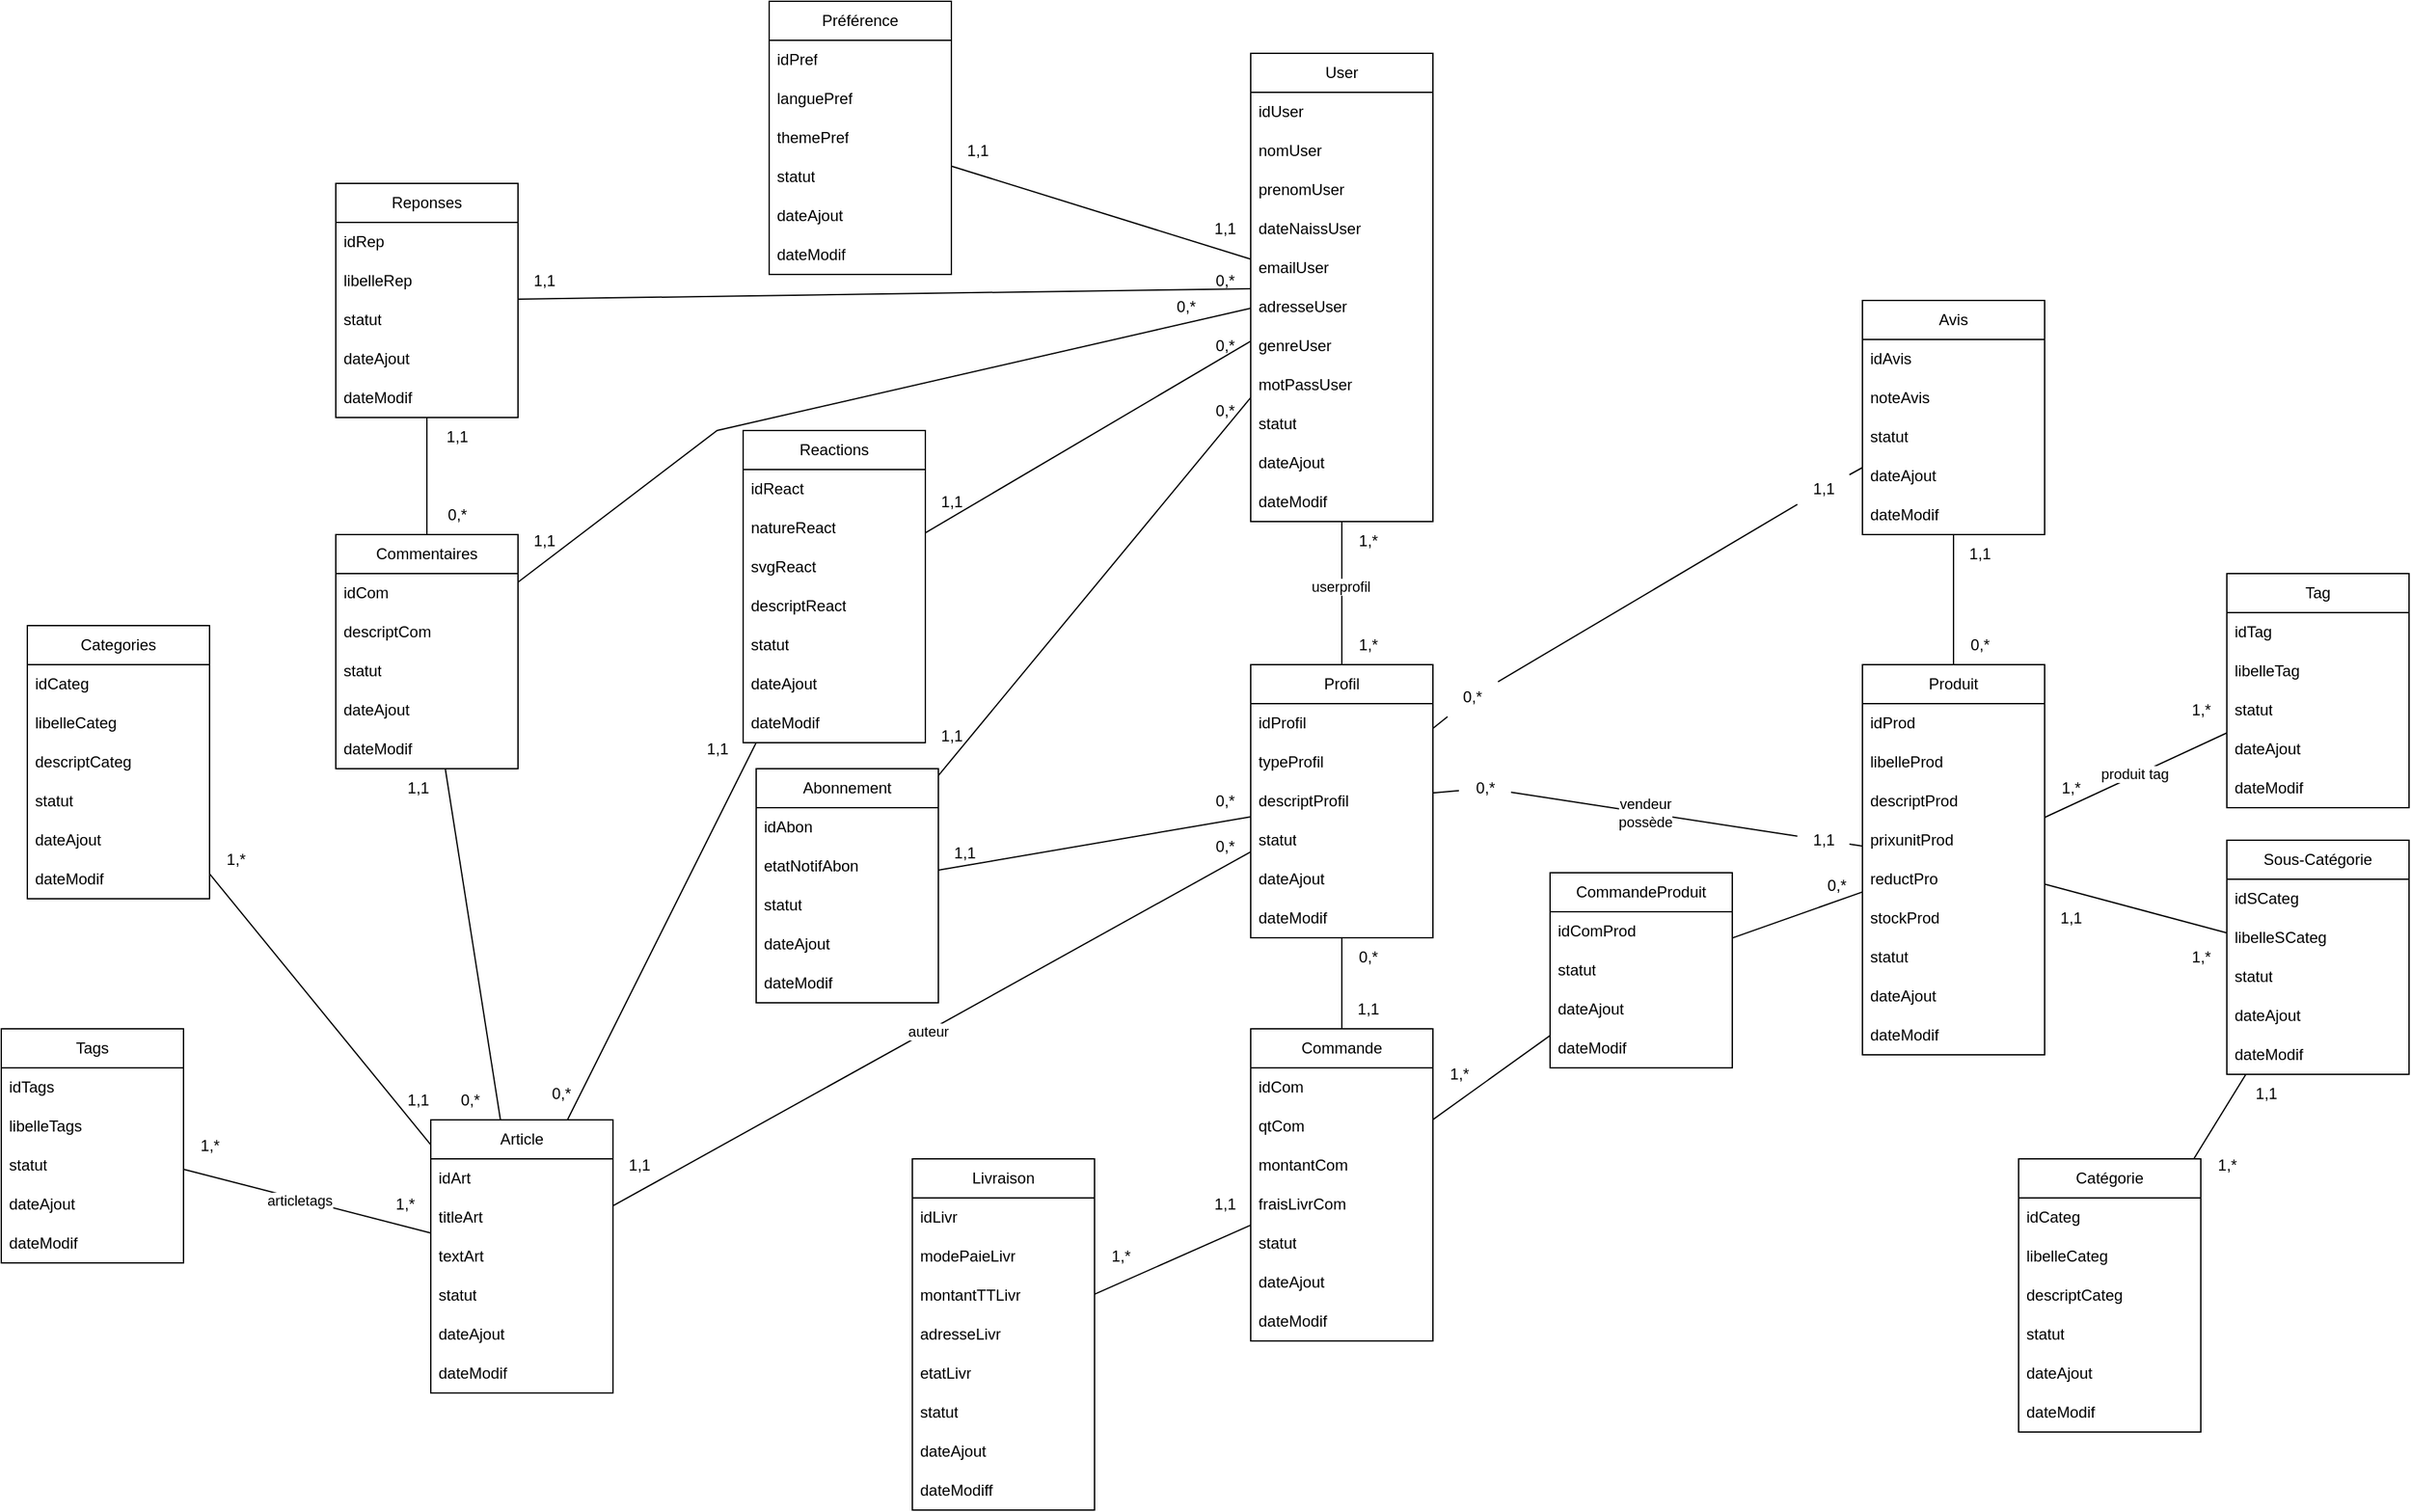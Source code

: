 <mxfile version="24.0.7" type="device" pages="2">
  <diagram name="mct" id="Lec6M2flG7i1SyFeQsZV">
    <mxGraphModel dx="2114" dy="576" grid="1" gridSize="10" guides="1" tooltips="1" connect="1" arrows="1" fold="1" page="1" pageScale="1" pageWidth="827" pageHeight="1169" math="0" shadow="0">
      <root>
        <mxCell id="0" />
        <mxCell id="1" parent="0" />
        <mxCell id="ozoaR8GwcusCpFTj8edA-2" value="User" style="swimlane;fontStyle=0;childLayout=stackLayout;horizontal=1;startSize=30;horizontalStack=0;resizeParent=1;resizeParentMax=0;resizeLast=0;collapsible=1;marginBottom=0;whiteSpace=wrap;html=1;" parent="1" vertex="1">
          <mxGeometry x="150" y="40" width="140" height="360" as="geometry" />
        </mxCell>
        <mxCell id="ozoaR8GwcusCpFTj8edA-3" value="idUser" style="text;strokeColor=none;fillColor=none;align=left;verticalAlign=middle;spacingLeft=4;spacingRight=4;overflow=hidden;points=[[0,0.5],[1,0.5]];portConstraint=eastwest;rotatable=0;whiteSpace=wrap;html=1;" parent="ozoaR8GwcusCpFTj8edA-2" vertex="1">
          <mxGeometry y="30" width="140" height="30" as="geometry" />
        </mxCell>
        <mxCell id="ozoaR8GwcusCpFTj8edA-4" value="nomUser" style="text;strokeColor=none;fillColor=none;align=left;verticalAlign=middle;spacingLeft=4;spacingRight=4;overflow=hidden;points=[[0,0.5],[1,0.5]];portConstraint=eastwest;rotatable=0;whiteSpace=wrap;html=1;" parent="ozoaR8GwcusCpFTj8edA-2" vertex="1">
          <mxGeometry y="60" width="140" height="30" as="geometry" />
        </mxCell>
        <mxCell id="ozoaR8GwcusCpFTj8edA-9" value="prenomUser" style="text;strokeColor=none;fillColor=none;align=left;verticalAlign=middle;spacingLeft=4;spacingRight=4;overflow=hidden;points=[[0,0.5],[1,0.5]];portConstraint=eastwest;rotatable=0;whiteSpace=wrap;html=1;" parent="ozoaR8GwcusCpFTj8edA-2" vertex="1">
          <mxGeometry y="90" width="140" height="30" as="geometry" />
        </mxCell>
        <mxCell id="ozoaR8GwcusCpFTj8edA-8" value="dateNaissUser" style="text;strokeColor=none;fillColor=none;align=left;verticalAlign=middle;spacingLeft=4;spacingRight=4;overflow=hidden;points=[[0,0.5],[1,0.5]];portConstraint=eastwest;rotatable=0;whiteSpace=wrap;html=1;" parent="ozoaR8GwcusCpFTj8edA-2" vertex="1">
          <mxGeometry y="120" width="140" height="30" as="geometry" />
        </mxCell>
        <mxCell id="ozoaR8GwcusCpFTj8edA-7" value="emailUser" style="text;strokeColor=none;fillColor=none;align=left;verticalAlign=middle;spacingLeft=4;spacingRight=4;overflow=hidden;points=[[0,0.5],[1,0.5]];portConstraint=eastwest;rotatable=0;whiteSpace=wrap;html=1;" parent="ozoaR8GwcusCpFTj8edA-2" vertex="1">
          <mxGeometry y="150" width="140" height="30" as="geometry" />
        </mxCell>
        <mxCell id="ozoaR8GwcusCpFTj8edA-6" value="adresseUser" style="text;strokeColor=none;fillColor=none;align=left;verticalAlign=middle;spacingLeft=4;spacingRight=4;overflow=hidden;points=[[0,0.5],[1,0.5]];portConstraint=eastwest;rotatable=0;whiteSpace=wrap;html=1;" parent="ozoaR8GwcusCpFTj8edA-2" vertex="1">
          <mxGeometry y="180" width="140" height="30" as="geometry" />
        </mxCell>
        <mxCell id="ozoaR8GwcusCpFTj8edA-5" value="genreUser" style="text;strokeColor=none;fillColor=none;align=left;verticalAlign=middle;spacingLeft=4;spacingRight=4;overflow=hidden;points=[[0,0.5],[1,0.5]];portConstraint=eastwest;rotatable=0;whiteSpace=wrap;html=1;" parent="ozoaR8GwcusCpFTj8edA-2" vertex="1">
          <mxGeometry y="210" width="140" height="30" as="geometry" />
        </mxCell>
        <mxCell id="EITushvifVS-LeQFOiSa-31" value="motPassUser" style="text;strokeColor=none;fillColor=none;align=left;verticalAlign=middle;spacingLeft=4;spacingRight=4;overflow=hidden;points=[[0,0.5],[1,0.5]];portConstraint=eastwest;rotatable=0;whiteSpace=wrap;html=1;" parent="ozoaR8GwcusCpFTj8edA-2" vertex="1">
          <mxGeometry y="240" width="140" height="30" as="geometry" />
        </mxCell>
        <mxCell id="EITushvifVS-LeQFOiSa-32" value="statut" style="text;strokeColor=none;fillColor=none;align=left;verticalAlign=middle;spacingLeft=4;spacingRight=4;overflow=hidden;points=[[0,0.5],[1,0.5]];portConstraint=eastwest;rotatable=0;whiteSpace=wrap;html=1;" parent="ozoaR8GwcusCpFTj8edA-2" vertex="1">
          <mxGeometry y="270" width="140" height="30" as="geometry" />
        </mxCell>
        <mxCell id="EITushvifVS-LeQFOiSa-33" value="dateAjout" style="text;strokeColor=none;fillColor=none;align=left;verticalAlign=middle;spacingLeft=4;spacingRight=4;overflow=hidden;points=[[0,0.5],[1,0.5]];portConstraint=eastwest;rotatable=0;whiteSpace=wrap;html=1;" parent="ozoaR8GwcusCpFTj8edA-2" vertex="1">
          <mxGeometry y="300" width="140" height="30" as="geometry" />
        </mxCell>
        <mxCell id="ozoaR8GwcusCpFTj8edA-10" value="dateModif" style="text;strokeColor=none;fillColor=none;align=left;verticalAlign=middle;spacingLeft=4;spacingRight=4;overflow=hidden;points=[[0,0.5],[1,0.5]];portConstraint=eastwest;rotatable=0;whiteSpace=wrap;html=1;" parent="ozoaR8GwcusCpFTj8edA-2" vertex="1">
          <mxGeometry y="330" width="140" height="30" as="geometry" />
        </mxCell>
        <mxCell id="ozoaR8GwcusCpFTj8edA-11" value="Profil" style="swimlane;fontStyle=0;childLayout=stackLayout;horizontal=1;startSize=30;horizontalStack=0;resizeParent=1;resizeParentMax=0;resizeLast=0;collapsible=1;marginBottom=0;whiteSpace=wrap;html=1;" parent="1" vertex="1">
          <mxGeometry x="150" y="510" width="140" height="210" as="geometry" />
        </mxCell>
        <mxCell id="ozoaR8GwcusCpFTj8edA-12" value="idProfil" style="text;strokeColor=none;fillColor=none;align=left;verticalAlign=middle;spacingLeft=4;spacingRight=4;overflow=hidden;points=[[0,0.5],[1,0.5]];portConstraint=eastwest;rotatable=0;whiteSpace=wrap;html=1;" parent="ozoaR8GwcusCpFTj8edA-11" vertex="1">
          <mxGeometry y="30" width="140" height="30" as="geometry" />
        </mxCell>
        <mxCell id="ozoaR8GwcusCpFTj8edA-13" value="typeProfil" style="text;strokeColor=none;fillColor=none;align=left;verticalAlign=middle;spacingLeft=4;spacingRight=4;overflow=hidden;points=[[0,0.5],[1,0.5]];portConstraint=eastwest;rotatable=0;whiteSpace=wrap;html=1;" parent="ozoaR8GwcusCpFTj8edA-11" vertex="1">
          <mxGeometry y="60" width="140" height="30" as="geometry" />
        </mxCell>
        <mxCell id="EITushvifVS-LeQFOiSa-28" value="descriptProfil" style="text;strokeColor=none;fillColor=none;align=left;verticalAlign=middle;spacingLeft=4;spacingRight=4;overflow=hidden;points=[[0,0.5],[1,0.5]];portConstraint=eastwest;rotatable=0;whiteSpace=wrap;html=1;" parent="ozoaR8GwcusCpFTj8edA-11" vertex="1">
          <mxGeometry y="90" width="140" height="30" as="geometry" />
        </mxCell>
        <mxCell id="EITushvifVS-LeQFOiSa-29" value="statut" style="text;strokeColor=none;fillColor=none;align=left;verticalAlign=middle;spacingLeft=4;spacingRight=4;overflow=hidden;points=[[0,0.5],[1,0.5]];portConstraint=eastwest;rotatable=0;whiteSpace=wrap;html=1;" parent="ozoaR8GwcusCpFTj8edA-11" vertex="1">
          <mxGeometry y="120" width="140" height="30" as="geometry" />
        </mxCell>
        <mxCell id="EITushvifVS-LeQFOiSa-30" value="dateAjout" style="text;strokeColor=none;fillColor=none;align=left;verticalAlign=middle;spacingLeft=4;spacingRight=4;overflow=hidden;points=[[0,0.5],[1,0.5]];portConstraint=eastwest;rotatable=0;whiteSpace=wrap;html=1;" parent="ozoaR8GwcusCpFTj8edA-11" vertex="1">
          <mxGeometry y="150" width="140" height="30" as="geometry" />
        </mxCell>
        <mxCell id="ozoaR8GwcusCpFTj8edA-14" value="dateModif" style="text;strokeColor=none;fillColor=none;align=left;verticalAlign=middle;spacingLeft=4;spacingRight=4;overflow=hidden;points=[[0,0.5],[1,0.5]];portConstraint=eastwest;rotatable=0;whiteSpace=wrap;html=1;" parent="ozoaR8GwcusCpFTj8edA-11" vertex="1">
          <mxGeometry y="180" width="140" height="30" as="geometry" />
        </mxCell>
        <mxCell id="ozoaR8GwcusCpFTj8edA-16" value="" style="endArrow=none;html=1;rounded=0;" parent="1" source="ozoaR8GwcusCpFTj8edA-2" target="ozoaR8GwcusCpFTj8edA-11" edge="1">
          <mxGeometry width="50" height="50" relative="1" as="geometry">
            <mxPoint x="520" y="360" as="sourcePoint" />
            <mxPoint x="570" y="310" as="targetPoint" />
          </mxGeometry>
        </mxCell>
        <mxCell id="-JztlYJ-ncZ7tDc-gEJn-27" value="userprofil" style="edgeLabel;html=1;align=center;verticalAlign=middle;resizable=0;points=[];" vertex="1" connectable="0" parent="ozoaR8GwcusCpFTj8edA-16">
          <mxGeometry x="-0.091" y="-1" relative="1" as="geometry">
            <mxPoint as="offset" />
          </mxGeometry>
        </mxCell>
        <mxCell id="ozoaR8GwcusCpFTj8edA-17" value="Préférence" style="swimlane;fontStyle=0;childLayout=stackLayout;horizontal=1;startSize=30;horizontalStack=0;resizeParent=1;resizeParentMax=0;resizeLast=0;collapsible=1;marginBottom=0;whiteSpace=wrap;html=1;" parent="1" vertex="1">
          <mxGeometry x="-220" width="140" height="210" as="geometry" />
        </mxCell>
        <mxCell id="ozoaR8GwcusCpFTj8edA-18" value="idPref" style="text;strokeColor=none;fillColor=none;align=left;verticalAlign=middle;spacingLeft=4;spacingRight=4;overflow=hidden;points=[[0,0.5],[1,0.5]];portConstraint=eastwest;rotatable=0;whiteSpace=wrap;html=1;" parent="ozoaR8GwcusCpFTj8edA-17" vertex="1">
          <mxGeometry y="30" width="140" height="30" as="geometry" />
        </mxCell>
        <mxCell id="ozoaR8GwcusCpFTj8edA-19" value="languePref" style="text;strokeColor=none;fillColor=none;align=left;verticalAlign=middle;spacingLeft=4;spacingRight=4;overflow=hidden;points=[[0,0.5],[1,0.5]];portConstraint=eastwest;rotatable=0;whiteSpace=wrap;html=1;" parent="ozoaR8GwcusCpFTj8edA-17" vertex="1">
          <mxGeometry y="60" width="140" height="30" as="geometry" />
        </mxCell>
        <mxCell id="-JztlYJ-ncZ7tDc-gEJn-57" value="themePref" style="text;strokeColor=none;fillColor=none;align=left;verticalAlign=middle;spacingLeft=4;spacingRight=4;overflow=hidden;points=[[0,0.5],[1,0.5]];portConstraint=eastwest;rotatable=0;whiteSpace=wrap;html=1;" vertex="1" parent="ozoaR8GwcusCpFTj8edA-17">
          <mxGeometry y="90" width="140" height="30" as="geometry" />
        </mxCell>
        <mxCell id="-JztlYJ-ncZ7tDc-gEJn-58" value="statut" style="text;strokeColor=none;fillColor=none;align=left;verticalAlign=middle;spacingLeft=4;spacingRight=4;overflow=hidden;points=[[0,0.5],[1,0.5]];portConstraint=eastwest;rotatable=0;whiteSpace=wrap;html=1;" vertex="1" parent="ozoaR8GwcusCpFTj8edA-17">
          <mxGeometry y="120" width="140" height="30" as="geometry" />
        </mxCell>
        <mxCell id="-JztlYJ-ncZ7tDc-gEJn-59" value="dateAjout" style="text;strokeColor=none;fillColor=none;align=left;verticalAlign=middle;spacingLeft=4;spacingRight=4;overflow=hidden;points=[[0,0.5],[1,0.5]];portConstraint=eastwest;rotatable=0;whiteSpace=wrap;html=1;" vertex="1" parent="ozoaR8GwcusCpFTj8edA-17">
          <mxGeometry y="150" width="140" height="30" as="geometry" />
        </mxCell>
        <mxCell id="ozoaR8GwcusCpFTj8edA-20" value="dateModif" style="text;strokeColor=none;fillColor=none;align=left;verticalAlign=middle;spacingLeft=4;spacingRight=4;overflow=hidden;points=[[0,0.5],[1,0.5]];portConstraint=eastwest;rotatable=0;whiteSpace=wrap;html=1;" parent="ozoaR8GwcusCpFTj8edA-17" vertex="1">
          <mxGeometry y="180" width="140" height="30" as="geometry" />
        </mxCell>
        <mxCell id="ozoaR8GwcusCpFTj8edA-21" value="" style="endArrow=none;html=1;rounded=0;" parent="1" source="ozoaR8GwcusCpFTj8edA-17" target="ozoaR8GwcusCpFTj8edA-2" edge="1">
          <mxGeometry width="50" height="50" relative="1" as="geometry">
            <mxPoint x="90" y="340" as="sourcePoint" />
            <mxPoint x="140" y="290" as="targetPoint" />
          </mxGeometry>
        </mxCell>
        <mxCell id="ozoaR8GwcusCpFTj8edA-22" value="Produit" style="swimlane;fontStyle=0;childLayout=stackLayout;horizontal=1;startSize=30;horizontalStack=0;resizeParent=1;resizeParentMax=0;resizeLast=0;collapsible=1;marginBottom=0;whiteSpace=wrap;html=1;" parent="1" vertex="1">
          <mxGeometry x="620" y="510" width="140" height="300" as="geometry" />
        </mxCell>
        <mxCell id="ozoaR8GwcusCpFTj8edA-23" value="idProd" style="text;strokeColor=none;fillColor=none;align=left;verticalAlign=middle;spacingLeft=4;spacingRight=4;overflow=hidden;points=[[0,0.5],[1,0.5]];portConstraint=eastwest;rotatable=0;whiteSpace=wrap;html=1;" parent="ozoaR8GwcusCpFTj8edA-22" vertex="1">
          <mxGeometry y="30" width="140" height="30" as="geometry" />
        </mxCell>
        <mxCell id="ozoaR8GwcusCpFTj8edA-24" value="libelleProd" style="text;strokeColor=none;fillColor=none;align=left;verticalAlign=middle;spacingLeft=4;spacingRight=4;overflow=hidden;points=[[0,0.5],[1,0.5]];portConstraint=eastwest;rotatable=0;whiteSpace=wrap;html=1;" parent="ozoaR8GwcusCpFTj8edA-22" vertex="1">
          <mxGeometry y="60" width="140" height="30" as="geometry" />
        </mxCell>
        <mxCell id="EITushvifVS-LeQFOiSa-1" value="descriptProd" style="text;strokeColor=none;fillColor=none;align=left;verticalAlign=middle;spacingLeft=4;spacingRight=4;overflow=hidden;points=[[0,0.5],[1,0.5]];portConstraint=eastwest;rotatable=0;whiteSpace=wrap;html=1;" parent="ozoaR8GwcusCpFTj8edA-22" vertex="1">
          <mxGeometry y="90" width="140" height="30" as="geometry" />
        </mxCell>
        <mxCell id="EITushvifVS-LeQFOiSa-2" value="prixunitProd" style="text;strokeColor=none;fillColor=none;align=left;verticalAlign=middle;spacingLeft=4;spacingRight=4;overflow=hidden;points=[[0,0.5],[1,0.5]];portConstraint=eastwest;rotatable=0;whiteSpace=wrap;html=1;" parent="ozoaR8GwcusCpFTj8edA-22" vertex="1">
          <mxGeometry y="120" width="140" height="30" as="geometry" />
        </mxCell>
        <mxCell id="ozoaR8GwcusCpFTj8edA-25" value="reductPro" style="text;strokeColor=none;fillColor=none;align=left;verticalAlign=middle;spacingLeft=4;spacingRight=4;overflow=hidden;points=[[0,0.5],[1,0.5]];portConstraint=eastwest;rotatable=0;whiteSpace=wrap;html=1;" parent="ozoaR8GwcusCpFTj8edA-22" vertex="1">
          <mxGeometry y="150" width="140" height="30" as="geometry" />
        </mxCell>
        <mxCell id="EITushvifVS-LeQFOiSa-11" value="stockProd" style="text;strokeColor=none;fillColor=none;align=left;verticalAlign=middle;spacingLeft=4;spacingRight=4;overflow=hidden;points=[[0,0.5],[1,0.5]];portConstraint=eastwest;rotatable=0;whiteSpace=wrap;html=1;" parent="ozoaR8GwcusCpFTj8edA-22" vertex="1">
          <mxGeometry y="180" width="140" height="30" as="geometry" />
        </mxCell>
        <mxCell id="EITushvifVS-LeQFOiSa-12" value="statut" style="text;strokeColor=none;fillColor=none;align=left;verticalAlign=middle;spacingLeft=4;spacingRight=4;overflow=hidden;points=[[0,0.5],[1,0.5]];portConstraint=eastwest;rotatable=0;whiteSpace=wrap;html=1;" parent="ozoaR8GwcusCpFTj8edA-22" vertex="1">
          <mxGeometry y="210" width="140" height="30" as="geometry" />
        </mxCell>
        <mxCell id="EITushvifVS-LeQFOiSa-13" value="dateAjout" style="text;strokeColor=none;fillColor=none;align=left;verticalAlign=middle;spacingLeft=4;spacingRight=4;overflow=hidden;points=[[0,0.5],[1,0.5]];portConstraint=eastwest;rotatable=0;whiteSpace=wrap;html=1;" parent="ozoaR8GwcusCpFTj8edA-22" vertex="1">
          <mxGeometry y="240" width="140" height="30" as="geometry" />
        </mxCell>
        <mxCell id="EITushvifVS-LeQFOiSa-10" value="dateModif" style="text;strokeColor=none;fillColor=none;align=left;verticalAlign=middle;spacingLeft=4;spacingRight=4;overflow=hidden;points=[[0,0.5],[1,0.5]];portConstraint=eastwest;rotatable=0;whiteSpace=wrap;html=1;" parent="ozoaR8GwcusCpFTj8edA-22" vertex="1">
          <mxGeometry y="270" width="140" height="30" as="geometry" />
        </mxCell>
        <mxCell id="ozoaR8GwcusCpFTj8edA-26" value="" style="endArrow=none;html=1;rounded=0;" parent="1" source="-JztlYJ-ncZ7tDc-gEJn-15" target="ozoaR8GwcusCpFTj8edA-22" edge="1">
          <mxGeometry width="50" height="50" relative="1" as="geometry">
            <mxPoint x="580" y="650" as="sourcePoint" />
            <mxPoint x="630" y="600" as="targetPoint" />
          </mxGeometry>
        </mxCell>
        <mxCell id="ozoaR8GwcusCpFTj8edA-27" value="Tag" style="swimlane;fontStyle=0;childLayout=stackLayout;horizontal=1;startSize=30;horizontalStack=0;resizeParent=1;resizeParentMax=0;resizeLast=0;collapsible=1;marginBottom=0;whiteSpace=wrap;html=1;" parent="1" vertex="1">
          <mxGeometry x="900" y="440" width="140" height="180" as="geometry" />
        </mxCell>
        <mxCell id="ozoaR8GwcusCpFTj8edA-28" value="idTag" style="text;strokeColor=none;fillColor=none;align=left;verticalAlign=middle;spacingLeft=4;spacingRight=4;overflow=hidden;points=[[0,0.5],[1,0.5]];portConstraint=eastwest;rotatable=0;whiteSpace=wrap;html=1;" parent="ozoaR8GwcusCpFTj8edA-27" vertex="1">
          <mxGeometry y="30" width="140" height="30" as="geometry" />
        </mxCell>
        <mxCell id="ozoaR8GwcusCpFTj8edA-29" value="libelleTag" style="text;strokeColor=none;fillColor=none;align=left;verticalAlign=middle;spacingLeft=4;spacingRight=4;overflow=hidden;points=[[0,0.5],[1,0.5]];portConstraint=eastwest;rotatable=0;whiteSpace=wrap;html=1;" parent="ozoaR8GwcusCpFTj8edA-27" vertex="1">
          <mxGeometry y="60" width="140" height="30" as="geometry" />
        </mxCell>
        <mxCell id="EITushvifVS-LeQFOiSa-3" value="statut" style="text;strokeColor=none;fillColor=none;align=left;verticalAlign=middle;spacingLeft=4;spacingRight=4;overflow=hidden;points=[[0,0.5],[1,0.5]];portConstraint=eastwest;rotatable=0;whiteSpace=wrap;html=1;" parent="ozoaR8GwcusCpFTj8edA-27" vertex="1">
          <mxGeometry y="90" width="140" height="30" as="geometry" />
        </mxCell>
        <mxCell id="EITushvifVS-LeQFOiSa-4" value="dateAjout" style="text;strokeColor=none;fillColor=none;align=left;verticalAlign=middle;spacingLeft=4;spacingRight=4;overflow=hidden;points=[[0,0.5],[1,0.5]];portConstraint=eastwest;rotatable=0;whiteSpace=wrap;html=1;" parent="ozoaR8GwcusCpFTj8edA-27" vertex="1">
          <mxGeometry y="120" width="140" height="30" as="geometry" />
        </mxCell>
        <mxCell id="ozoaR8GwcusCpFTj8edA-30" value="dateModif" style="text;strokeColor=none;fillColor=none;align=left;verticalAlign=middle;spacingLeft=4;spacingRight=4;overflow=hidden;points=[[0,0.5],[1,0.5]];portConstraint=eastwest;rotatable=0;whiteSpace=wrap;html=1;" parent="ozoaR8GwcusCpFTj8edA-27" vertex="1">
          <mxGeometry y="150" width="140" height="30" as="geometry" />
        </mxCell>
        <mxCell id="ozoaR8GwcusCpFTj8edA-31" value="" style="endArrow=none;html=1;rounded=0;" parent="1" source="ozoaR8GwcusCpFTj8edA-27" target="ozoaR8GwcusCpFTj8edA-22" edge="1">
          <mxGeometry width="50" height="50" relative="1" as="geometry">
            <mxPoint x="740" y="860" as="sourcePoint" />
            <mxPoint x="790" y="810" as="targetPoint" />
          </mxGeometry>
        </mxCell>
        <mxCell id="-JztlYJ-ncZ7tDc-gEJn-7" value="produit tag" style="edgeLabel;html=1;align=center;verticalAlign=middle;resizable=0;points=[];" vertex="1" connectable="0" parent="ozoaR8GwcusCpFTj8edA-31">
          <mxGeometry x="0.001" y="-2" relative="1" as="geometry">
            <mxPoint as="offset" />
          </mxGeometry>
        </mxCell>
        <mxCell id="ozoaR8GwcusCpFTj8edA-32" value="Sous-Catégorie" style="swimlane;fontStyle=0;childLayout=stackLayout;horizontal=1;startSize=30;horizontalStack=0;resizeParent=1;resizeParentMax=0;resizeLast=0;collapsible=1;marginBottom=0;whiteSpace=wrap;html=1;" parent="1" vertex="1">
          <mxGeometry x="900" y="645" width="140" height="180" as="geometry" />
        </mxCell>
        <mxCell id="ozoaR8GwcusCpFTj8edA-33" value="idSCateg" style="text;strokeColor=none;fillColor=none;align=left;verticalAlign=middle;spacingLeft=4;spacingRight=4;overflow=hidden;points=[[0,0.5],[1,0.5]];portConstraint=eastwest;rotatable=0;whiteSpace=wrap;html=1;" parent="ozoaR8GwcusCpFTj8edA-32" vertex="1">
          <mxGeometry y="30" width="140" height="30" as="geometry" />
        </mxCell>
        <mxCell id="ozoaR8GwcusCpFTj8edA-34" value="libelleSCateg" style="text;strokeColor=none;fillColor=none;align=left;verticalAlign=middle;spacingLeft=4;spacingRight=4;overflow=hidden;points=[[0,0.5],[1,0.5]];portConstraint=eastwest;rotatable=0;whiteSpace=wrap;html=1;" parent="ozoaR8GwcusCpFTj8edA-32" vertex="1">
          <mxGeometry y="60" width="140" height="30" as="geometry" />
        </mxCell>
        <mxCell id="EITushvifVS-LeQFOiSa-5" value="statut" style="text;strokeColor=none;fillColor=none;align=left;verticalAlign=middle;spacingLeft=4;spacingRight=4;overflow=hidden;points=[[0,0.5],[1,0.5]];portConstraint=eastwest;rotatable=0;whiteSpace=wrap;html=1;" parent="ozoaR8GwcusCpFTj8edA-32" vertex="1">
          <mxGeometry y="90" width="140" height="30" as="geometry" />
        </mxCell>
        <mxCell id="EITushvifVS-LeQFOiSa-6" value="dateAjout" style="text;strokeColor=none;fillColor=none;align=left;verticalAlign=middle;spacingLeft=4;spacingRight=4;overflow=hidden;points=[[0,0.5],[1,0.5]];portConstraint=eastwest;rotatable=0;whiteSpace=wrap;html=1;" parent="ozoaR8GwcusCpFTj8edA-32" vertex="1">
          <mxGeometry y="120" width="140" height="30" as="geometry" />
        </mxCell>
        <mxCell id="ozoaR8GwcusCpFTj8edA-35" value="dateModif" style="text;strokeColor=none;fillColor=none;align=left;verticalAlign=middle;spacingLeft=4;spacingRight=4;overflow=hidden;points=[[0,0.5],[1,0.5]];portConstraint=eastwest;rotatable=0;whiteSpace=wrap;html=1;" parent="ozoaR8GwcusCpFTj8edA-32" vertex="1">
          <mxGeometry y="150" width="140" height="30" as="geometry" />
        </mxCell>
        <mxCell id="ozoaR8GwcusCpFTj8edA-36" value="Catégorie" style="swimlane;fontStyle=0;childLayout=stackLayout;horizontal=1;startSize=30;horizontalStack=0;resizeParent=1;resizeParentMax=0;resizeLast=0;collapsible=1;marginBottom=0;whiteSpace=wrap;html=1;" parent="1" vertex="1">
          <mxGeometry x="740" y="890" width="140" height="210" as="geometry" />
        </mxCell>
        <mxCell id="ozoaR8GwcusCpFTj8edA-37" value="idCateg" style="text;strokeColor=none;fillColor=none;align=left;verticalAlign=middle;spacingLeft=4;spacingRight=4;overflow=hidden;points=[[0,0.5],[1,0.5]];portConstraint=eastwest;rotatable=0;whiteSpace=wrap;html=1;" parent="ozoaR8GwcusCpFTj8edA-36" vertex="1">
          <mxGeometry y="30" width="140" height="30" as="geometry" />
        </mxCell>
        <mxCell id="ozoaR8GwcusCpFTj8edA-38" value="libelleCateg" style="text;strokeColor=none;fillColor=none;align=left;verticalAlign=middle;spacingLeft=4;spacingRight=4;overflow=hidden;points=[[0,0.5],[1,0.5]];portConstraint=eastwest;rotatable=0;whiteSpace=wrap;html=1;" parent="ozoaR8GwcusCpFTj8edA-36" vertex="1">
          <mxGeometry y="60" width="140" height="30" as="geometry" />
        </mxCell>
        <mxCell id="EITushvifVS-LeQFOiSa-7" value="descriptCateg" style="text;strokeColor=none;fillColor=none;align=left;verticalAlign=middle;spacingLeft=4;spacingRight=4;overflow=hidden;points=[[0,0.5],[1,0.5]];portConstraint=eastwest;rotatable=0;whiteSpace=wrap;html=1;" parent="ozoaR8GwcusCpFTj8edA-36" vertex="1">
          <mxGeometry y="90" width="140" height="30" as="geometry" />
        </mxCell>
        <mxCell id="EITushvifVS-LeQFOiSa-8" value="statut" style="text;strokeColor=none;fillColor=none;align=left;verticalAlign=middle;spacingLeft=4;spacingRight=4;overflow=hidden;points=[[0,0.5],[1,0.5]];portConstraint=eastwest;rotatable=0;whiteSpace=wrap;html=1;" parent="ozoaR8GwcusCpFTj8edA-36" vertex="1">
          <mxGeometry y="120" width="140" height="30" as="geometry" />
        </mxCell>
        <mxCell id="EITushvifVS-LeQFOiSa-9" value="dateAjout" style="text;strokeColor=none;fillColor=none;align=left;verticalAlign=middle;spacingLeft=4;spacingRight=4;overflow=hidden;points=[[0,0.5],[1,0.5]];portConstraint=eastwest;rotatable=0;whiteSpace=wrap;html=1;" parent="ozoaR8GwcusCpFTj8edA-36" vertex="1">
          <mxGeometry y="150" width="140" height="30" as="geometry" />
        </mxCell>
        <mxCell id="ozoaR8GwcusCpFTj8edA-39" value="dateModif" style="text;strokeColor=none;fillColor=none;align=left;verticalAlign=middle;spacingLeft=4;spacingRight=4;overflow=hidden;points=[[0,0.5],[1,0.5]];portConstraint=eastwest;rotatable=0;whiteSpace=wrap;html=1;" parent="ozoaR8GwcusCpFTj8edA-36" vertex="1">
          <mxGeometry y="180" width="140" height="30" as="geometry" />
        </mxCell>
        <mxCell id="ozoaR8GwcusCpFTj8edA-40" value="" style="endArrow=none;html=1;rounded=0;" parent="1" source="ozoaR8GwcusCpFTj8edA-36" target="ozoaR8GwcusCpFTj8edA-32" edge="1">
          <mxGeometry width="50" height="50" relative="1" as="geometry">
            <mxPoint x="740" y="1120" as="sourcePoint" />
            <mxPoint x="790" y="1070" as="targetPoint" />
          </mxGeometry>
        </mxCell>
        <mxCell id="ozoaR8GwcusCpFTj8edA-41" value="" style="endArrow=none;html=1;rounded=0;" parent="1" source="ozoaR8GwcusCpFTj8edA-32" target="ozoaR8GwcusCpFTj8edA-22" edge="1">
          <mxGeometry width="50" height="50" relative="1" as="geometry">
            <mxPoint x="740" y="940" as="sourcePoint" />
            <mxPoint x="790" y="890" as="targetPoint" />
          </mxGeometry>
        </mxCell>
        <mxCell id="ozoaR8GwcusCpFTj8edA-42" value="Avis" style="swimlane;fontStyle=0;childLayout=stackLayout;horizontal=1;startSize=30;horizontalStack=0;resizeParent=1;resizeParentMax=0;resizeLast=0;collapsible=1;marginBottom=0;whiteSpace=wrap;html=1;" parent="1" vertex="1">
          <mxGeometry x="620" y="230" width="140" height="180" as="geometry" />
        </mxCell>
        <mxCell id="ozoaR8GwcusCpFTj8edA-43" value="idAvis" style="text;strokeColor=none;fillColor=none;align=left;verticalAlign=middle;spacingLeft=4;spacingRight=4;overflow=hidden;points=[[0,0.5],[1,0.5]];portConstraint=eastwest;rotatable=0;whiteSpace=wrap;html=1;" parent="ozoaR8GwcusCpFTj8edA-42" vertex="1">
          <mxGeometry y="30" width="140" height="30" as="geometry" />
        </mxCell>
        <mxCell id="ozoaR8GwcusCpFTj8edA-44" value="noteAvis" style="text;strokeColor=none;fillColor=none;align=left;verticalAlign=middle;spacingLeft=4;spacingRight=4;overflow=hidden;points=[[0,0.5],[1,0.5]];portConstraint=eastwest;rotatable=0;whiteSpace=wrap;html=1;" parent="ozoaR8GwcusCpFTj8edA-42" vertex="1">
          <mxGeometry y="60" width="140" height="30" as="geometry" />
        </mxCell>
        <mxCell id="EITushvifVS-LeQFOiSa-14" value="statut" style="text;strokeColor=none;fillColor=none;align=left;verticalAlign=middle;spacingLeft=4;spacingRight=4;overflow=hidden;points=[[0,0.5],[1,0.5]];portConstraint=eastwest;rotatable=0;whiteSpace=wrap;html=1;" parent="ozoaR8GwcusCpFTj8edA-42" vertex="1">
          <mxGeometry y="90" width="140" height="30" as="geometry" />
        </mxCell>
        <mxCell id="EITushvifVS-LeQFOiSa-15" value="dateAjout" style="text;strokeColor=none;fillColor=none;align=left;verticalAlign=middle;spacingLeft=4;spacingRight=4;overflow=hidden;points=[[0,0.5],[1,0.5]];portConstraint=eastwest;rotatable=0;whiteSpace=wrap;html=1;" parent="ozoaR8GwcusCpFTj8edA-42" vertex="1">
          <mxGeometry y="120" width="140" height="30" as="geometry" />
        </mxCell>
        <mxCell id="ozoaR8GwcusCpFTj8edA-45" value="dateModif" style="text;strokeColor=none;fillColor=none;align=left;verticalAlign=middle;spacingLeft=4;spacingRight=4;overflow=hidden;points=[[0,0.5],[1,0.5]];portConstraint=eastwest;rotatable=0;whiteSpace=wrap;html=1;" parent="ozoaR8GwcusCpFTj8edA-42" vertex="1">
          <mxGeometry y="150" width="140" height="30" as="geometry" />
        </mxCell>
        <mxCell id="ozoaR8GwcusCpFTj8edA-46" value="" style="endArrow=none;html=1;rounded=0;" parent="1" source="ozoaR8GwcusCpFTj8edA-42" target="ozoaR8GwcusCpFTj8edA-22" edge="1">
          <mxGeometry width="50" height="50" relative="1" as="geometry">
            <mxPoint x="330" y="830" as="sourcePoint" />
            <mxPoint x="380" y="780" as="targetPoint" />
          </mxGeometry>
        </mxCell>
        <mxCell id="ozoaR8GwcusCpFTj8edA-47" value="" style="endArrow=none;html=1;rounded=0;" parent="1" source="-JztlYJ-ncZ7tDc-gEJn-16" target="ozoaR8GwcusCpFTj8edA-11" edge="1">
          <mxGeometry width="50" height="50" relative="1" as="geometry">
            <mxPoint x="330" y="830" as="sourcePoint" />
            <mxPoint x="380" y="780" as="targetPoint" />
          </mxGeometry>
        </mxCell>
        <mxCell id="ozoaR8GwcusCpFTj8edA-48" value="Commande" style="swimlane;fontStyle=0;childLayout=stackLayout;horizontal=1;startSize=30;horizontalStack=0;resizeParent=1;resizeParentMax=0;resizeLast=0;collapsible=1;marginBottom=0;whiteSpace=wrap;html=1;" parent="1" vertex="1">
          <mxGeometry x="150" y="790" width="140" height="240" as="geometry" />
        </mxCell>
        <mxCell id="ozoaR8GwcusCpFTj8edA-53" value="idCom" style="text;strokeColor=none;fillColor=none;align=left;verticalAlign=middle;spacingLeft=4;spacingRight=4;overflow=hidden;points=[[0,0.5],[1,0.5]];portConstraint=eastwest;rotatable=0;whiteSpace=wrap;html=1;" parent="ozoaR8GwcusCpFTj8edA-48" vertex="1">
          <mxGeometry y="30" width="140" height="30" as="geometry" />
        </mxCell>
        <mxCell id="EITushvifVS-LeQFOiSa-23" value="qtCom" style="text;strokeColor=none;fillColor=none;align=left;verticalAlign=middle;spacingLeft=4;spacingRight=4;overflow=hidden;points=[[0,0.5],[1,0.5]];portConstraint=eastwest;rotatable=0;whiteSpace=wrap;html=1;" parent="ozoaR8GwcusCpFTj8edA-48" vertex="1">
          <mxGeometry y="60" width="140" height="30" as="geometry" />
        </mxCell>
        <mxCell id="EITushvifVS-LeQFOiSa-34" value="montantCom" style="text;strokeColor=none;fillColor=none;align=left;verticalAlign=middle;spacingLeft=4;spacingRight=4;overflow=hidden;points=[[0,0.5],[1,0.5]];portConstraint=eastwest;rotatable=0;whiteSpace=wrap;html=1;" parent="ozoaR8GwcusCpFTj8edA-48" vertex="1">
          <mxGeometry y="90" width="140" height="30" as="geometry" />
        </mxCell>
        <mxCell id="ozoaR8GwcusCpFTj8edA-51" value="fraisLivrCom" style="text;strokeColor=none;fillColor=none;align=left;verticalAlign=middle;spacingLeft=4;spacingRight=4;overflow=hidden;points=[[0,0.5],[1,0.5]];portConstraint=eastwest;rotatable=0;whiteSpace=wrap;html=1;" parent="ozoaR8GwcusCpFTj8edA-48" vertex="1">
          <mxGeometry y="120" width="140" height="30" as="geometry" />
        </mxCell>
        <mxCell id="EITushvifVS-LeQFOiSa-24" value="statut" style="text;strokeColor=none;fillColor=none;align=left;verticalAlign=middle;spacingLeft=4;spacingRight=4;overflow=hidden;points=[[0,0.5],[1,0.5]];portConstraint=eastwest;rotatable=0;whiteSpace=wrap;html=1;" parent="ozoaR8GwcusCpFTj8edA-48" vertex="1">
          <mxGeometry y="150" width="140" height="30" as="geometry" />
        </mxCell>
        <mxCell id="EITushvifVS-LeQFOiSa-25" value="dateAjout" style="text;strokeColor=none;fillColor=none;align=left;verticalAlign=middle;spacingLeft=4;spacingRight=4;overflow=hidden;points=[[0,0.5],[1,0.5]];portConstraint=eastwest;rotatable=0;whiteSpace=wrap;html=1;" parent="ozoaR8GwcusCpFTj8edA-48" vertex="1">
          <mxGeometry y="180" width="140" height="30" as="geometry" />
        </mxCell>
        <mxCell id="ozoaR8GwcusCpFTj8edA-50" value="dateModif" style="text;strokeColor=none;fillColor=none;align=left;verticalAlign=middle;spacingLeft=4;spacingRight=4;overflow=hidden;points=[[0,0.5],[1,0.5]];portConstraint=eastwest;rotatable=0;whiteSpace=wrap;html=1;" parent="ozoaR8GwcusCpFTj8edA-48" vertex="1">
          <mxGeometry y="210" width="140" height="30" as="geometry" />
        </mxCell>
        <mxCell id="ozoaR8GwcusCpFTj8edA-54" value="" style="endArrow=none;html=1;rounded=0;" parent="1" source="ozoaR8GwcusCpFTj8edA-48" target="ozoaR8GwcusCpFTj8edA-11" edge="1">
          <mxGeometry width="50" height="50" relative="1" as="geometry">
            <mxPoint x="190" y="740" as="sourcePoint" />
            <mxPoint x="240" y="690" as="targetPoint" />
          </mxGeometry>
        </mxCell>
        <mxCell id="ozoaR8GwcusCpFTj8edA-55" value="Livraison" style="swimlane;fontStyle=0;childLayout=stackLayout;horizontal=1;startSize=30;horizontalStack=0;resizeParent=1;resizeParentMax=0;resizeLast=0;collapsible=1;marginBottom=0;whiteSpace=wrap;html=1;" parent="1" vertex="1">
          <mxGeometry x="-110" y="890" width="140" height="270" as="geometry" />
        </mxCell>
        <mxCell id="ozoaR8GwcusCpFTj8edA-56" value="idLivr" style="text;strokeColor=none;fillColor=none;align=left;verticalAlign=middle;spacingLeft=4;spacingRight=4;overflow=hidden;points=[[0,0.5],[1,0.5]];portConstraint=eastwest;rotatable=0;whiteSpace=wrap;html=1;" parent="ozoaR8GwcusCpFTj8edA-55" vertex="1">
          <mxGeometry y="30" width="140" height="30" as="geometry" />
        </mxCell>
        <mxCell id="ozoaR8GwcusCpFTj8edA-57" value="modePaieLivr" style="text;strokeColor=none;fillColor=none;align=left;verticalAlign=middle;spacingLeft=4;spacingRight=4;overflow=hidden;points=[[0,0.5],[1,0.5]];portConstraint=eastwest;rotatable=0;whiteSpace=wrap;html=1;" parent="ozoaR8GwcusCpFTj8edA-55" vertex="1">
          <mxGeometry y="60" width="140" height="30" as="geometry" />
        </mxCell>
        <mxCell id="EITushvifVS-LeQFOiSa-35" value="montantTTLivr" style="text;strokeColor=none;fillColor=none;align=left;verticalAlign=middle;spacingLeft=4;spacingRight=4;overflow=hidden;points=[[0,0.5],[1,0.5]];portConstraint=eastwest;rotatable=0;whiteSpace=wrap;html=1;" parent="ozoaR8GwcusCpFTj8edA-55" vertex="1">
          <mxGeometry y="90" width="140" height="30" as="geometry" />
        </mxCell>
        <mxCell id="EITushvifVS-LeQFOiSa-36" value="adresseLivr" style="text;strokeColor=none;fillColor=none;align=left;verticalAlign=middle;spacingLeft=4;spacingRight=4;overflow=hidden;points=[[0,0.5],[1,0.5]];portConstraint=eastwest;rotatable=0;whiteSpace=wrap;html=1;" parent="ozoaR8GwcusCpFTj8edA-55" vertex="1">
          <mxGeometry y="120" width="140" height="30" as="geometry" />
        </mxCell>
        <mxCell id="EITushvifVS-LeQFOiSa-37" value="etatLivr" style="text;strokeColor=none;fillColor=none;align=left;verticalAlign=middle;spacingLeft=4;spacingRight=4;overflow=hidden;points=[[0,0.5],[1,0.5]];portConstraint=eastwest;rotatable=0;whiteSpace=wrap;html=1;" parent="ozoaR8GwcusCpFTj8edA-55" vertex="1">
          <mxGeometry y="150" width="140" height="30" as="geometry" />
        </mxCell>
        <mxCell id="EITushvifVS-LeQFOiSa-38" value="statut" style="text;strokeColor=none;fillColor=none;align=left;verticalAlign=middle;spacingLeft=4;spacingRight=4;overflow=hidden;points=[[0,0.5],[1,0.5]];portConstraint=eastwest;rotatable=0;whiteSpace=wrap;html=1;" parent="ozoaR8GwcusCpFTj8edA-55" vertex="1">
          <mxGeometry y="180" width="140" height="30" as="geometry" />
        </mxCell>
        <mxCell id="EITushvifVS-LeQFOiSa-39" value="dateAjout" style="text;strokeColor=none;fillColor=none;align=left;verticalAlign=middle;spacingLeft=4;spacingRight=4;overflow=hidden;points=[[0,0.5],[1,0.5]];portConstraint=eastwest;rotatable=0;whiteSpace=wrap;html=1;" parent="ozoaR8GwcusCpFTj8edA-55" vertex="1">
          <mxGeometry y="210" width="140" height="30" as="geometry" />
        </mxCell>
        <mxCell id="ozoaR8GwcusCpFTj8edA-58" value="dateModiff" style="text;strokeColor=none;fillColor=none;align=left;verticalAlign=middle;spacingLeft=4;spacingRight=4;overflow=hidden;points=[[0,0.5],[1,0.5]];portConstraint=eastwest;rotatable=0;whiteSpace=wrap;html=1;" parent="ozoaR8GwcusCpFTj8edA-55" vertex="1">
          <mxGeometry y="240" width="140" height="30" as="geometry" />
        </mxCell>
        <mxCell id="ozoaR8GwcusCpFTj8edA-59" value="" style="endArrow=none;html=1;rounded=0;" parent="1" source="ozoaR8GwcusCpFTj8edA-55" target="ozoaR8GwcusCpFTj8edA-48" edge="1">
          <mxGeometry width="50" height="50" relative="1" as="geometry">
            <mxPoint x="190" y="970" as="sourcePoint" />
            <mxPoint x="240" y="920" as="targetPoint" />
          </mxGeometry>
        </mxCell>
        <mxCell id="ozoaR8GwcusCpFTj8edA-60" value="Article" style="swimlane;fontStyle=0;childLayout=stackLayout;horizontal=1;startSize=30;horizontalStack=0;resizeParent=1;resizeParentMax=0;resizeLast=0;collapsible=1;marginBottom=0;whiteSpace=wrap;html=1;" parent="1" vertex="1">
          <mxGeometry x="-480" y="860" width="140" height="210" as="geometry" />
        </mxCell>
        <mxCell id="ozoaR8GwcusCpFTj8edA-61" value="idArt" style="text;strokeColor=none;fillColor=none;align=left;verticalAlign=middle;spacingLeft=4;spacingRight=4;overflow=hidden;points=[[0,0.5],[1,0.5]];portConstraint=eastwest;rotatable=0;whiteSpace=wrap;html=1;" parent="ozoaR8GwcusCpFTj8edA-60" vertex="1">
          <mxGeometry y="30" width="140" height="30" as="geometry" />
        </mxCell>
        <mxCell id="ozoaR8GwcusCpFTj8edA-62" value="titleArt" style="text;strokeColor=none;fillColor=none;align=left;verticalAlign=middle;spacingLeft=4;spacingRight=4;overflow=hidden;points=[[0,0.5],[1,0.5]];portConstraint=eastwest;rotatable=0;whiteSpace=wrap;html=1;" parent="ozoaR8GwcusCpFTj8edA-60" vertex="1">
          <mxGeometry y="60" width="140" height="30" as="geometry" />
        </mxCell>
        <mxCell id="ozoaR8GwcusCpFTj8edA-63" value="textArt" style="text;strokeColor=none;fillColor=none;align=left;verticalAlign=middle;spacingLeft=4;spacingRight=4;overflow=hidden;points=[[0,0.5],[1,0.5]];portConstraint=eastwest;rotatable=0;whiteSpace=wrap;html=1;" parent="ozoaR8GwcusCpFTj8edA-60" vertex="1">
          <mxGeometry y="90" width="140" height="30" as="geometry" />
        </mxCell>
        <mxCell id="EITushvifVS-LeQFOiSa-54" value="statut" style="text;strokeColor=none;fillColor=none;align=left;verticalAlign=middle;spacingLeft=4;spacingRight=4;overflow=hidden;points=[[0,0.5],[1,0.5]];portConstraint=eastwest;rotatable=0;whiteSpace=wrap;html=1;" parent="ozoaR8GwcusCpFTj8edA-60" vertex="1">
          <mxGeometry y="120" width="140" height="30" as="geometry" />
        </mxCell>
        <mxCell id="EITushvifVS-LeQFOiSa-55" value="dateAjout" style="text;strokeColor=none;fillColor=none;align=left;verticalAlign=middle;spacingLeft=4;spacingRight=4;overflow=hidden;points=[[0,0.5],[1,0.5]];portConstraint=eastwest;rotatable=0;whiteSpace=wrap;html=1;" parent="ozoaR8GwcusCpFTj8edA-60" vertex="1">
          <mxGeometry y="150" width="140" height="30" as="geometry" />
        </mxCell>
        <mxCell id="EITushvifVS-LeQFOiSa-56" value="dateModif" style="text;strokeColor=none;fillColor=none;align=left;verticalAlign=middle;spacingLeft=4;spacingRight=4;overflow=hidden;points=[[0,0.5],[1,0.5]];portConstraint=eastwest;rotatable=0;whiteSpace=wrap;html=1;" parent="ozoaR8GwcusCpFTj8edA-60" vertex="1">
          <mxGeometry y="180" width="140" height="30" as="geometry" />
        </mxCell>
        <mxCell id="ozoaR8GwcusCpFTj8edA-64" value="" style="endArrow=none;html=1;rounded=0;" parent="1" source="ozoaR8GwcusCpFTj8edA-60" target="ozoaR8GwcusCpFTj8edA-11" edge="1">
          <mxGeometry width="50" height="50" relative="1" as="geometry">
            <mxPoint x="-90" y="700" as="sourcePoint" />
            <mxPoint x="-40" y="650" as="targetPoint" />
          </mxGeometry>
        </mxCell>
        <mxCell id="-JztlYJ-ncZ7tDc-gEJn-35" value="auteur" style="edgeLabel;html=1;align=center;verticalAlign=middle;resizable=0;points=[];" vertex="1" connectable="0" parent="ozoaR8GwcusCpFTj8edA-64">
          <mxGeometry x="-0.016" relative="1" as="geometry">
            <mxPoint as="offset" />
          </mxGeometry>
        </mxCell>
        <mxCell id="ozoaR8GwcusCpFTj8edA-65" value="Tags" style="swimlane;fontStyle=0;childLayout=stackLayout;horizontal=1;startSize=30;horizontalStack=0;resizeParent=1;resizeParentMax=0;resizeLast=0;collapsible=1;marginBottom=0;whiteSpace=wrap;html=1;" parent="1" vertex="1">
          <mxGeometry x="-810" y="790" width="140" height="180" as="geometry" />
        </mxCell>
        <mxCell id="ozoaR8GwcusCpFTj8edA-66" value="idTags" style="text;strokeColor=none;fillColor=none;align=left;verticalAlign=middle;spacingLeft=4;spacingRight=4;overflow=hidden;points=[[0,0.5],[1,0.5]];portConstraint=eastwest;rotatable=0;whiteSpace=wrap;html=1;" parent="ozoaR8GwcusCpFTj8edA-65" vertex="1">
          <mxGeometry y="30" width="140" height="30" as="geometry" />
        </mxCell>
        <mxCell id="ozoaR8GwcusCpFTj8edA-67" value="libelleTags" style="text;strokeColor=none;fillColor=none;align=left;verticalAlign=middle;spacingLeft=4;spacingRight=4;overflow=hidden;points=[[0,0.5],[1,0.5]];portConstraint=eastwest;rotatable=0;whiteSpace=wrap;html=1;" parent="ozoaR8GwcusCpFTj8edA-65" vertex="1">
          <mxGeometry y="60" width="140" height="30" as="geometry" />
        </mxCell>
        <mxCell id="EITushvifVS-LeQFOiSa-49" value="statut" style="text;strokeColor=none;fillColor=none;align=left;verticalAlign=middle;spacingLeft=4;spacingRight=4;overflow=hidden;points=[[0,0.5],[1,0.5]];portConstraint=eastwest;rotatable=0;whiteSpace=wrap;html=1;" parent="ozoaR8GwcusCpFTj8edA-65" vertex="1">
          <mxGeometry y="90" width="140" height="30" as="geometry" />
        </mxCell>
        <mxCell id="EITushvifVS-LeQFOiSa-50" value="dateAjout" style="text;strokeColor=none;fillColor=none;align=left;verticalAlign=middle;spacingLeft=4;spacingRight=4;overflow=hidden;points=[[0,0.5],[1,0.5]];portConstraint=eastwest;rotatable=0;whiteSpace=wrap;html=1;" parent="ozoaR8GwcusCpFTj8edA-65" vertex="1">
          <mxGeometry y="120" width="140" height="30" as="geometry" />
        </mxCell>
        <mxCell id="ozoaR8GwcusCpFTj8edA-68" value="dateModif" style="text;strokeColor=none;fillColor=none;align=left;verticalAlign=middle;spacingLeft=4;spacingRight=4;overflow=hidden;points=[[0,0.5],[1,0.5]];portConstraint=eastwest;rotatable=0;whiteSpace=wrap;html=1;" parent="ozoaR8GwcusCpFTj8edA-65" vertex="1">
          <mxGeometry y="150" width="140" height="30" as="geometry" />
        </mxCell>
        <mxCell id="ozoaR8GwcusCpFTj8edA-69" value="Categories" style="swimlane;fontStyle=0;childLayout=stackLayout;horizontal=1;startSize=30;horizontalStack=0;resizeParent=1;resizeParentMax=0;resizeLast=0;collapsible=1;marginBottom=0;whiteSpace=wrap;html=1;" parent="1" vertex="1">
          <mxGeometry x="-790" y="480" width="140" height="210" as="geometry" />
        </mxCell>
        <mxCell id="ozoaR8GwcusCpFTj8edA-70" value="idCateg" style="text;strokeColor=none;fillColor=none;align=left;verticalAlign=middle;spacingLeft=4;spacingRight=4;overflow=hidden;points=[[0,0.5],[1,0.5]];portConstraint=eastwest;rotatable=0;whiteSpace=wrap;html=1;" parent="ozoaR8GwcusCpFTj8edA-69" vertex="1">
          <mxGeometry y="30" width="140" height="30" as="geometry" />
        </mxCell>
        <mxCell id="ozoaR8GwcusCpFTj8edA-71" value="libelleCateg" style="text;strokeColor=none;fillColor=none;align=left;verticalAlign=middle;spacingLeft=4;spacingRight=4;overflow=hidden;points=[[0,0.5],[1,0.5]];portConstraint=eastwest;rotatable=0;whiteSpace=wrap;html=1;" parent="ozoaR8GwcusCpFTj8edA-69" vertex="1">
          <mxGeometry y="60" width="140" height="30" as="geometry" />
        </mxCell>
        <mxCell id="EITushvifVS-LeQFOiSa-51" value="descriptCateg" style="text;strokeColor=none;fillColor=none;align=left;verticalAlign=middle;spacingLeft=4;spacingRight=4;overflow=hidden;points=[[0,0.5],[1,0.5]];portConstraint=eastwest;rotatable=0;whiteSpace=wrap;html=1;" parent="ozoaR8GwcusCpFTj8edA-69" vertex="1">
          <mxGeometry y="90" width="140" height="30" as="geometry" />
        </mxCell>
        <mxCell id="EITushvifVS-LeQFOiSa-52" value="statut" style="text;strokeColor=none;fillColor=none;align=left;verticalAlign=middle;spacingLeft=4;spacingRight=4;overflow=hidden;points=[[0,0.5],[1,0.5]];portConstraint=eastwest;rotatable=0;whiteSpace=wrap;html=1;" parent="ozoaR8GwcusCpFTj8edA-69" vertex="1">
          <mxGeometry y="120" width="140" height="30" as="geometry" />
        </mxCell>
        <mxCell id="EITushvifVS-LeQFOiSa-53" value="dateAjout" style="text;strokeColor=none;fillColor=none;align=left;verticalAlign=middle;spacingLeft=4;spacingRight=4;overflow=hidden;points=[[0,0.5],[1,0.5]];portConstraint=eastwest;rotatable=0;whiteSpace=wrap;html=1;" parent="ozoaR8GwcusCpFTj8edA-69" vertex="1">
          <mxGeometry y="150" width="140" height="30" as="geometry" />
        </mxCell>
        <mxCell id="ozoaR8GwcusCpFTj8edA-72" value="dateModif" style="text;strokeColor=none;fillColor=none;align=left;verticalAlign=middle;spacingLeft=4;spacingRight=4;overflow=hidden;points=[[0,0.5],[1,0.5]];portConstraint=eastwest;rotatable=0;whiteSpace=wrap;html=1;" parent="ozoaR8GwcusCpFTj8edA-69" vertex="1">
          <mxGeometry y="180" width="140" height="30" as="geometry" />
        </mxCell>
        <mxCell id="ozoaR8GwcusCpFTj8edA-73" value="Commentaires" style="swimlane;fontStyle=0;childLayout=stackLayout;horizontal=1;startSize=30;horizontalStack=0;resizeParent=1;resizeParentMax=0;resizeLast=0;collapsible=1;marginBottom=0;whiteSpace=wrap;html=1;" parent="1" vertex="1">
          <mxGeometry x="-553" y="410" width="140" height="180" as="geometry" />
        </mxCell>
        <mxCell id="ozoaR8GwcusCpFTj8edA-74" value="idCom" style="text;strokeColor=none;fillColor=none;align=left;verticalAlign=middle;spacingLeft=4;spacingRight=4;overflow=hidden;points=[[0,0.5],[1,0.5]];portConstraint=eastwest;rotatable=0;whiteSpace=wrap;html=1;" parent="ozoaR8GwcusCpFTj8edA-73" vertex="1">
          <mxGeometry y="30" width="140" height="30" as="geometry" />
        </mxCell>
        <mxCell id="ozoaR8GwcusCpFTj8edA-75" value="descriptCom" style="text;strokeColor=none;fillColor=none;align=left;verticalAlign=middle;spacingLeft=4;spacingRight=4;overflow=hidden;points=[[0,0.5],[1,0.5]];portConstraint=eastwest;rotatable=0;whiteSpace=wrap;html=1;" parent="ozoaR8GwcusCpFTj8edA-73" vertex="1">
          <mxGeometry y="60" width="140" height="30" as="geometry" />
        </mxCell>
        <mxCell id="ozoaR8GwcusCpFTj8edA-76" value="statut" style="text;strokeColor=none;fillColor=none;align=left;verticalAlign=middle;spacingLeft=4;spacingRight=4;overflow=hidden;points=[[0,0.5],[1,0.5]];portConstraint=eastwest;rotatable=0;whiteSpace=wrap;html=1;" parent="ozoaR8GwcusCpFTj8edA-73" vertex="1">
          <mxGeometry y="90" width="140" height="30" as="geometry" />
        </mxCell>
        <mxCell id="EITushvifVS-LeQFOiSa-60" value="dateAjout" style="text;strokeColor=none;fillColor=none;align=left;verticalAlign=middle;spacingLeft=4;spacingRight=4;overflow=hidden;points=[[0,0.5],[1,0.5]];portConstraint=eastwest;rotatable=0;whiteSpace=wrap;html=1;" parent="ozoaR8GwcusCpFTj8edA-73" vertex="1">
          <mxGeometry y="120" width="140" height="30" as="geometry" />
        </mxCell>
        <mxCell id="EITushvifVS-LeQFOiSa-61" value="dateModif" style="text;strokeColor=none;fillColor=none;align=left;verticalAlign=middle;spacingLeft=4;spacingRight=4;overflow=hidden;points=[[0,0.5],[1,0.5]];portConstraint=eastwest;rotatable=0;whiteSpace=wrap;html=1;" parent="ozoaR8GwcusCpFTj8edA-73" vertex="1">
          <mxGeometry y="150" width="140" height="30" as="geometry" />
        </mxCell>
        <mxCell id="ozoaR8GwcusCpFTj8edA-77" value="Reactions" style="swimlane;fontStyle=0;childLayout=stackLayout;horizontal=1;startSize=30;horizontalStack=0;resizeParent=1;resizeParentMax=0;resizeLast=0;collapsible=1;marginBottom=0;whiteSpace=wrap;html=1;" parent="1" vertex="1">
          <mxGeometry x="-240" y="330" width="140" height="240" as="geometry" />
        </mxCell>
        <mxCell id="ozoaR8GwcusCpFTj8edA-78" value="idReact" style="text;strokeColor=none;fillColor=none;align=left;verticalAlign=middle;spacingLeft=4;spacingRight=4;overflow=hidden;points=[[0,0.5],[1,0.5]];portConstraint=eastwest;rotatable=0;whiteSpace=wrap;html=1;" parent="ozoaR8GwcusCpFTj8edA-77" vertex="1">
          <mxGeometry y="30" width="140" height="30" as="geometry" />
        </mxCell>
        <mxCell id="ozoaR8GwcusCpFTj8edA-79" value="natureReact" style="text;strokeColor=none;fillColor=none;align=left;verticalAlign=middle;spacingLeft=4;spacingRight=4;overflow=hidden;points=[[0,0.5],[1,0.5]];portConstraint=eastwest;rotatable=0;whiteSpace=wrap;html=1;" parent="ozoaR8GwcusCpFTj8edA-77" vertex="1">
          <mxGeometry y="60" width="140" height="30" as="geometry" />
        </mxCell>
        <mxCell id="ozoaR8GwcusCpFTj8edA-80" value="svgReact" style="text;strokeColor=none;fillColor=none;align=left;verticalAlign=middle;spacingLeft=4;spacingRight=4;overflow=hidden;points=[[0,0.5],[1,0.5]];portConstraint=eastwest;rotatable=0;whiteSpace=wrap;html=1;" parent="ozoaR8GwcusCpFTj8edA-77" vertex="1">
          <mxGeometry y="90" width="140" height="30" as="geometry" />
        </mxCell>
        <mxCell id="EITushvifVS-LeQFOiSa-42" value="descriptReact" style="text;strokeColor=none;fillColor=none;align=left;verticalAlign=middle;spacingLeft=4;spacingRight=4;overflow=hidden;points=[[0,0.5],[1,0.5]];portConstraint=eastwest;rotatable=0;whiteSpace=wrap;html=1;" parent="ozoaR8GwcusCpFTj8edA-77" vertex="1">
          <mxGeometry y="120" width="140" height="30" as="geometry" />
        </mxCell>
        <mxCell id="EITushvifVS-LeQFOiSa-44" value="statut" style="text;strokeColor=none;fillColor=none;align=left;verticalAlign=middle;spacingLeft=4;spacingRight=4;overflow=hidden;points=[[0,0.5],[1,0.5]];portConstraint=eastwest;rotatable=0;whiteSpace=wrap;html=1;" parent="ozoaR8GwcusCpFTj8edA-77" vertex="1">
          <mxGeometry y="150" width="140" height="30" as="geometry" />
        </mxCell>
        <mxCell id="EITushvifVS-LeQFOiSa-45" value="dateAjout" style="text;strokeColor=none;fillColor=none;align=left;verticalAlign=middle;spacingLeft=4;spacingRight=4;overflow=hidden;points=[[0,0.5],[1,0.5]];portConstraint=eastwest;rotatable=0;whiteSpace=wrap;html=1;" parent="ozoaR8GwcusCpFTj8edA-77" vertex="1">
          <mxGeometry y="180" width="140" height="30" as="geometry" />
        </mxCell>
        <mxCell id="EITushvifVS-LeQFOiSa-46" value="dateModif" style="text;strokeColor=none;fillColor=none;align=left;verticalAlign=middle;spacingLeft=4;spacingRight=4;overflow=hidden;points=[[0,0.5],[1,0.5]];portConstraint=eastwest;rotatable=0;whiteSpace=wrap;html=1;" parent="ozoaR8GwcusCpFTj8edA-77" vertex="1">
          <mxGeometry y="210" width="140" height="30" as="geometry" />
        </mxCell>
        <mxCell id="ozoaR8GwcusCpFTj8edA-81" value="Abonnement" style="swimlane;fontStyle=0;childLayout=stackLayout;horizontal=1;startSize=30;horizontalStack=0;resizeParent=1;resizeParentMax=0;resizeLast=0;collapsible=1;marginBottom=0;whiteSpace=wrap;html=1;" parent="1" vertex="1">
          <mxGeometry x="-230" y="590" width="140" height="180" as="geometry" />
        </mxCell>
        <mxCell id="ozoaR8GwcusCpFTj8edA-82" value="idAbon" style="text;strokeColor=none;fillColor=none;align=left;verticalAlign=middle;spacingLeft=4;spacingRight=4;overflow=hidden;points=[[0,0.5],[1,0.5]];portConstraint=eastwest;rotatable=0;whiteSpace=wrap;html=1;" parent="ozoaR8GwcusCpFTj8edA-81" vertex="1">
          <mxGeometry y="30" width="140" height="30" as="geometry" />
        </mxCell>
        <mxCell id="ozoaR8GwcusCpFTj8edA-83" value="etatNotifAbon" style="text;strokeColor=none;fillColor=none;align=left;verticalAlign=middle;spacingLeft=4;spacingRight=4;overflow=hidden;points=[[0,0.5],[1,0.5]];portConstraint=eastwest;rotatable=0;whiteSpace=wrap;html=1;" parent="ozoaR8GwcusCpFTj8edA-81" vertex="1">
          <mxGeometry y="60" width="140" height="30" as="geometry" />
        </mxCell>
        <mxCell id="EITushvifVS-LeQFOiSa-57" value="statut" style="text;strokeColor=none;fillColor=none;align=left;verticalAlign=middle;spacingLeft=4;spacingRight=4;overflow=hidden;points=[[0,0.5],[1,0.5]];portConstraint=eastwest;rotatable=0;whiteSpace=wrap;html=1;" parent="ozoaR8GwcusCpFTj8edA-81" vertex="1">
          <mxGeometry y="90" width="140" height="30" as="geometry" />
        </mxCell>
        <mxCell id="EITushvifVS-LeQFOiSa-58" value="dateAjout" style="text;strokeColor=none;fillColor=none;align=left;verticalAlign=middle;spacingLeft=4;spacingRight=4;overflow=hidden;points=[[0,0.5],[1,0.5]];portConstraint=eastwest;rotatable=0;whiteSpace=wrap;html=1;" parent="ozoaR8GwcusCpFTj8edA-81" vertex="1">
          <mxGeometry y="120" width="140" height="30" as="geometry" />
        </mxCell>
        <mxCell id="ozoaR8GwcusCpFTj8edA-84" value="dateModif" style="text;strokeColor=none;fillColor=none;align=left;verticalAlign=middle;spacingLeft=4;spacingRight=4;overflow=hidden;points=[[0,0.5],[1,0.5]];portConstraint=eastwest;rotatable=0;whiteSpace=wrap;html=1;" parent="ozoaR8GwcusCpFTj8edA-81" vertex="1">
          <mxGeometry y="150" width="140" height="30" as="geometry" />
        </mxCell>
        <mxCell id="ozoaR8GwcusCpFTj8edA-85" value="" style="endArrow=none;html=1;rounded=0;" parent="1" source="ozoaR8GwcusCpFTj8edA-81" target="ozoaR8GwcusCpFTj8edA-11" edge="1">
          <mxGeometry width="50" height="50" relative="1" as="geometry">
            <mxPoint x="-260" y="560" as="sourcePoint" />
            <mxPoint x="-160" y="390" as="targetPoint" />
          </mxGeometry>
        </mxCell>
        <mxCell id="ozoaR8GwcusCpFTj8edA-86" value="" style="endArrow=none;html=1;rounded=0;" parent="1" source="ozoaR8GwcusCpFTj8edA-81" target="ozoaR8GwcusCpFTj8edA-2" edge="1">
          <mxGeometry width="50" height="50" relative="1" as="geometry">
            <mxPoint x="-260" y="560" as="sourcePoint" />
            <mxPoint x="-210" y="510" as="targetPoint" />
          </mxGeometry>
        </mxCell>
        <mxCell id="ozoaR8GwcusCpFTj8edA-87" value="" style="endArrow=none;html=1;rounded=0;" parent="1" source="ozoaR8GwcusCpFTj8edA-77" target="ozoaR8GwcusCpFTj8edA-2" edge="1">
          <mxGeometry width="50" height="50" relative="1" as="geometry">
            <mxPoint y="620" as="sourcePoint" />
            <mxPoint x="50" y="570" as="targetPoint" />
          </mxGeometry>
        </mxCell>
        <mxCell id="ozoaR8GwcusCpFTj8edA-88" value="" style="endArrow=none;html=1;rounded=0;exitX=0.75;exitY=0;exitDx=0;exitDy=0;" parent="1" source="ozoaR8GwcusCpFTj8edA-60" target="ozoaR8GwcusCpFTj8edA-77" edge="1">
          <mxGeometry width="50" height="50" relative="1" as="geometry">
            <mxPoint x="-310" y="690" as="sourcePoint" />
            <mxPoint x="-260" y="640" as="targetPoint" />
          </mxGeometry>
        </mxCell>
        <mxCell id="ozoaR8GwcusCpFTj8edA-89" value="" style="endArrow=none;html=1;rounded=0;" parent="1" source="ozoaR8GwcusCpFTj8edA-60" target="ozoaR8GwcusCpFTj8edA-73" edge="1">
          <mxGeometry width="50" height="50" relative="1" as="geometry">
            <mxPoint x="-160" y="860" as="sourcePoint" />
            <mxPoint x="-110" y="810" as="targetPoint" />
          </mxGeometry>
        </mxCell>
        <mxCell id="ozoaR8GwcusCpFTj8edA-90" value="" style="endArrow=none;html=1;rounded=0;" parent="1" source="ozoaR8GwcusCpFTj8edA-65" target="ozoaR8GwcusCpFTj8edA-60" edge="1">
          <mxGeometry width="50" height="50" relative="1" as="geometry">
            <mxPoint x="-300" y="1040" as="sourcePoint" />
            <mxPoint x="-250" y="990" as="targetPoint" />
          </mxGeometry>
        </mxCell>
        <mxCell id="-JztlYJ-ncZ7tDc-gEJn-48" value="articletags" style="edgeLabel;html=1;align=center;verticalAlign=middle;resizable=0;points=[];" vertex="1" connectable="0" parent="ozoaR8GwcusCpFTj8edA-90">
          <mxGeometry x="-0.06" y="-1" relative="1" as="geometry">
            <mxPoint as="offset" />
          </mxGeometry>
        </mxCell>
        <mxCell id="ozoaR8GwcusCpFTj8edA-91" value="" style="endArrow=none;html=1;rounded=0;" parent="1" source="ozoaR8GwcusCpFTj8edA-60" target="ozoaR8GwcusCpFTj8edA-69" edge="1">
          <mxGeometry width="50" height="50" relative="1" as="geometry">
            <mxPoint x="-300" y="1020" as="sourcePoint" />
            <mxPoint x="-250" y="970" as="targetPoint" />
          </mxGeometry>
        </mxCell>
        <mxCell id="ozoaR8GwcusCpFTj8edA-92" value="Reponses" style="swimlane;fontStyle=0;childLayout=stackLayout;horizontal=1;startSize=30;horizontalStack=0;resizeParent=1;resizeParentMax=0;resizeLast=0;collapsible=1;marginBottom=0;whiteSpace=wrap;html=1;" parent="1" vertex="1">
          <mxGeometry x="-553" y="140" width="140" height="180" as="geometry" />
        </mxCell>
        <mxCell id="ozoaR8GwcusCpFTj8edA-93" value="idRep" style="text;strokeColor=none;fillColor=none;align=left;verticalAlign=middle;spacingLeft=4;spacingRight=4;overflow=hidden;points=[[0,0.5],[1,0.5]];portConstraint=eastwest;rotatable=0;whiteSpace=wrap;html=1;" parent="ozoaR8GwcusCpFTj8edA-92" vertex="1">
          <mxGeometry y="30" width="140" height="30" as="geometry" />
        </mxCell>
        <mxCell id="ozoaR8GwcusCpFTj8edA-94" value="libelleRep" style="text;strokeColor=none;fillColor=none;align=left;verticalAlign=middle;spacingLeft=4;spacingRight=4;overflow=hidden;points=[[0,0.5],[1,0.5]];portConstraint=eastwest;rotatable=0;whiteSpace=wrap;html=1;" parent="ozoaR8GwcusCpFTj8edA-92" vertex="1">
          <mxGeometry y="60" width="140" height="30" as="geometry" />
        </mxCell>
        <mxCell id="EITushvifVS-LeQFOiSa-47" value="statut" style="text;strokeColor=none;fillColor=none;align=left;verticalAlign=middle;spacingLeft=4;spacingRight=4;overflow=hidden;points=[[0,0.5],[1,0.5]];portConstraint=eastwest;rotatable=0;whiteSpace=wrap;html=1;" parent="ozoaR8GwcusCpFTj8edA-92" vertex="1">
          <mxGeometry y="90" width="140" height="30" as="geometry" />
        </mxCell>
        <mxCell id="EITushvifVS-LeQFOiSa-48" value="dateAjout" style="text;strokeColor=none;fillColor=none;align=left;verticalAlign=middle;spacingLeft=4;spacingRight=4;overflow=hidden;points=[[0,0.5],[1,0.5]];portConstraint=eastwest;rotatable=0;whiteSpace=wrap;html=1;" parent="ozoaR8GwcusCpFTj8edA-92" vertex="1">
          <mxGeometry y="120" width="140" height="30" as="geometry" />
        </mxCell>
        <mxCell id="ozoaR8GwcusCpFTj8edA-95" value="dateModif" style="text;strokeColor=none;fillColor=none;align=left;verticalAlign=middle;spacingLeft=4;spacingRight=4;overflow=hidden;points=[[0,0.5],[1,0.5]];portConstraint=eastwest;rotatable=0;whiteSpace=wrap;html=1;" parent="ozoaR8GwcusCpFTj8edA-92" vertex="1">
          <mxGeometry y="150" width="140" height="30" as="geometry" />
        </mxCell>
        <mxCell id="ozoaR8GwcusCpFTj8edA-96" value="" style="endArrow=none;html=1;rounded=0;" parent="1" source="ozoaR8GwcusCpFTj8edA-73" target="ozoaR8GwcusCpFTj8edA-92" edge="1">
          <mxGeometry width="50" height="50" relative="1" as="geometry">
            <mxPoint x="-300" y="460" as="sourcePoint" />
            <mxPoint x="-330" y="260" as="targetPoint" />
          </mxGeometry>
        </mxCell>
        <mxCell id="ozoaR8GwcusCpFTj8edA-97" value="" style="endArrow=none;html=1;rounded=0;" parent="1" source="ozoaR8GwcusCpFTj8edA-92" target="ozoaR8GwcusCpFTj8edA-2" edge="1">
          <mxGeometry width="50" height="50" relative="1" as="geometry">
            <mxPoint x="-300" y="460" as="sourcePoint" />
            <mxPoint x="-250" y="410" as="targetPoint" />
          </mxGeometry>
        </mxCell>
        <mxCell id="ozoaR8GwcusCpFTj8edA-98" value="" style="endArrow=none;html=1;rounded=0;" parent="1" source="ozoaR8GwcusCpFTj8edA-73" target="ozoaR8GwcusCpFTj8edA-2" edge="1">
          <mxGeometry width="50" height="50" relative="1" as="geometry">
            <mxPoint x="-100" y="430" as="sourcePoint" />
            <mxPoint x="-50" y="380" as="targetPoint" />
            <Array as="points">
              <mxPoint x="-260" y="330" />
            </Array>
          </mxGeometry>
        </mxCell>
        <mxCell id="EITushvifVS-LeQFOiSa-18" value="CommandeProduit" style="swimlane;fontStyle=0;childLayout=stackLayout;horizontal=1;startSize=30;horizontalStack=0;resizeParent=1;resizeParentMax=0;resizeLast=0;collapsible=1;marginBottom=0;whiteSpace=wrap;html=1;" parent="1" vertex="1">
          <mxGeometry x="380" y="670" width="140" height="150" as="geometry" />
        </mxCell>
        <mxCell id="EITushvifVS-LeQFOiSa-19" value="idComProd" style="text;strokeColor=none;fillColor=none;align=left;verticalAlign=middle;spacingLeft=4;spacingRight=4;overflow=hidden;points=[[0,0.5],[1,0.5]];portConstraint=eastwest;rotatable=0;whiteSpace=wrap;html=1;" parent="EITushvifVS-LeQFOiSa-18" vertex="1">
          <mxGeometry y="30" width="140" height="30" as="geometry" />
        </mxCell>
        <mxCell id="EITushvifVS-LeQFOiSa-22" value="statut" style="text;strokeColor=none;fillColor=none;align=left;verticalAlign=middle;spacingLeft=4;spacingRight=4;overflow=hidden;points=[[0,0.5],[1,0.5]];portConstraint=eastwest;rotatable=0;whiteSpace=wrap;html=1;" parent="EITushvifVS-LeQFOiSa-18" vertex="1">
          <mxGeometry y="60" width="140" height="30" as="geometry" />
        </mxCell>
        <mxCell id="EITushvifVS-LeQFOiSa-21" value="dateAjout" style="text;strokeColor=none;fillColor=none;align=left;verticalAlign=middle;spacingLeft=4;spacingRight=4;overflow=hidden;points=[[0,0.5],[1,0.5]];portConstraint=eastwest;rotatable=0;whiteSpace=wrap;html=1;" parent="EITushvifVS-LeQFOiSa-18" vertex="1">
          <mxGeometry y="90" width="140" height="30" as="geometry" />
        </mxCell>
        <mxCell id="EITushvifVS-LeQFOiSa-20" value="dateModif" style="text;strokeColor=none;fillColor=none;align=left;verticalAlign=middle;spacingLeft=4;spacingRight=4;overflow=hidden;points=[[0,0.5],[1,0.5]];portConstraint=eastwest;rotatable=0;whiteSpace=wrap;html=1;" parent="EITushvifVS-LeQFOiSa-18" vertex="1">
          <mxGeometry y="120" width="140" height="30" as="geometry" />
        </mxCell>
        <mxCell id="EITushvifVS-LeQFOiSa-26" value="" style="endArrow=none;html=1;rounded=0;" parent="1" source="ozoaR8GwcusCpFTj8edA-48" target="EITushvifVS-LeQFOiSa-18" edge="1">
          <mxGeometry width="50" height="50" relative="1" as="geometry">
            <mxPoint x="390" y="1000" as="sourcePoint" />
            <mxPoint x="440" y="950" as="targetPoint" />
          </mxGeometry>
        </mxCell>
        <mxCell id="EITushvifVS-LeQFOiSa-27" value="" style="endArrow=none;html=1;rounded=0;" parent="1" source="EITushvifVS-LeQFOiSa-18" target="ozoaR8GwcusCpFTj8edA-22" edge="1">
          <mxGeometry width="50" height="50" relative="1" as="geometry">
            <mxPoint x="390" y="970" as="sourcePoint" />
            <mxPoint x="440" y="920" as="targetPoint" />
          </mxGeometry>
        </mxCell>
        <mxCell id="-JztlYJ-ncZ7tDc-gEJn-1" value="1,1" style="text;html=1;align=center;verticalAlign=middle;resizable=0;points=[];autosize=1;strokeColor=none;fillColor=none;" vertex="1" parent="1">
          <mxGeometry x="910" y="825" width="40" height="30" as="geometry" />
        </mxCell>
        <mxCell id="-JztlYJ-ncZ7tDc-gEJn-2" value="1,*" style="text;html=1;align=center;verticalAlign=middle;resizable=0;points=[];autosize=1;strokeColor=none;fillColor=none;" vertex="1" parent="1">
          <mxGeometry x="880" y="880" width="40" height="30" as="geometry" />
        </mxCell>
        <mxCell id="-JztlYJ-ncZ7tDc-gEJn-3" value="1,*" style="text;html=1;align=center;verticalAlign=middle;resizable=0;points=[];autosize=1;strokeColor=none;fillColor=none;" vertex="1" parent="1">
          <mxGeometry x="860" y="720" width="40" height="30" as="geometry" />
        </mxCell>
        <mxCell id="-JztlYJ-ncZ7tDc-gEJn-4" value="1,1" style="text;html=1;align=center;verticalAlign=middle;resizable=0;points=[];autosize=1;strokeColor=none;fillColor=none;" vertex="1" parent="1">
          <mxGeometry x="760" y="690" width="40" height="30" as="geometry" />
        </mxCell>
        <mxCell id="-JztlYJ-ncZ7tDc-gEJn-5" value="1,*" style="text;html=1;align=center;verticalAlign=middle;resizable=0;points=[];autosize=1;strokeColor=none;fillColor=none;" vertex="1" parent="1">
          <mxGeometry x="860" y="530" width="40" height="30" as="geometry" />
        </mxCell>
        <mxCell id="-JztlYJ-ncZ7tDc-gEJn-6" value="1,*" style="text;html=1;align=center;verticalAlign=middle;resizable=0;points=[];autosize=1;strokeColor=none;fillColor=none;" vertex="1" parent="1">
          <mxGeometry x="760" y="590" width="40" height="30" as="geometry" />
        </mxCell>
        <mxCell id="-JztlYJ-ncZ7tDc-gEJn-9" value="0,*" style="text;html=1;align=center;verticalAlign=middle;resizable=0;points=[];autosize=1;strokeColor=none;fillColor=none;" vertex="1" parent="1">
          <mxGeometry x="690" y="480" width="40" height="30" as="geometry" />
        </mxCell>
        <mxCell id="-JztlYJ-ncZ7tDc-gEJn-10" value="1,1" style="text;html=1;align=center;verticalAlign=middle;resizable=0;points=[];autosize=1;strokeColor=none;fillColor=none;" vertex="1" parent="1">
          <mxGeometry x="690" y="410" width="40" height="30" as="geometry" />
        </mxCell>
        <mxCell id="-JztlYJ-ncZ7tDc-gEJn-11" value="0,*" style="text;html=1;align=center;verticalAlign=middle;resizable=0;points=[];autosize=1;strokeColor=none;fillColor=none;" vertex="1" parent="1">
          <mxGeometry x="580" y="665" width="40" height="30" as="geometry" />
        </mxCell>
        <mxCell id="-JztlYJ-ncZ7tDc-gEJn-12" value="1,*" style="text;html=1;align=center;verticalAlign=middle;resizable=0;points=[];autosize=1;strokeColor=none;fillColor=none;" vertex="1" parent="1">
          <mxGeometry x="290" y="810" width="40" height="30" as="geometry" />
        </mxCell>
        <mxCell id="-JztlYJ-ncZ7tDc-gEJn-18" value="" style="endArrow=none;html=1;rounded=0;" edge="1" parent="1" source="ozoaR8GwcusCpFTj8edA-42" target="-JztlYJ-ncZ7tDc-gEJn-17">
          <mxGeometry width="50" height="50" relative="1" as="geometry">
            <mxPoint x="620" y="361" as="sourcePoint" />
            <mxPoint x="290" y="554" as="targetPoint" />
          </mxGeometry>
        </mxCell>
        <mxCell id="-JztlYJ-ncZ7tDc-gEJn-17" value="1,1" style="text;html=1;align=center;verticalAlign=middle;resizable=0;points=[];autosize=1;strokeColor=none;fillColor=none;" vertex="1" parent="1">
          <mxGeometry x="570" y="360" width="40" height="30" as="geometry" />
        </mxCell>
        <mxCell id="-JztlYJ-ncZ7tDc-gEJn-19" value="" style="endArrow=none;html=1;rounded=0;" edge="1" parent="1" source="-JztlYJ-ncZ7tDc-gEJn-17" target="-JztlYJ-ncZ7tDc-gEJn-16">
          <mxGeometry width="50" height="50" relative="1" as="geometry">
            <mxPoint x="570" y="387" as="sourcePoint" />
            <mxPoint x="290" y="553" as="targetPoint" />
          </mxGeometry>
        </mxCell>
        <mxCell id="-JztlYJ-ncZ7tDc-gEJn-16" value="0,*" style="text;html=1;align=center;verticalAlign=middle;resizable=0;points=[];autosize=1;strokeColor=none;fillColor=none;" vertex="1" parent="1">
          <mxGeometry x="300" y="520" width="40" height="30" as="geometry" />
        </mxCell>
        <mxCell id="-JztlYJ-ncZ7tDc-gEJn-20" value="" style="endArrow=none;html=1;rounded=0;" edge="1" parent="1" source="ozoaR8GwcusCpFTj8edA-11" target="-JztlYJ-ncZ7tDc-gEJn-14">
          <mxGeometry width="50" height="50" relative="1" as="geometry">
            <mxPoint x="290" y="605" as="sourcePoint" />
            <mxPoint x="620" y="650" as="targetPoint" />
          </mxGeometry>
        </mxCell>
        <mxCell id="-JztlYJ-ncZ7tDc-gEJn-14" value="0,*" style="text;html=1;align=center;verticalAlign=middle;resizable=0;points=[];autosize=1;strokeColor=none;fillColor=none;" vertex="1" parent="1">
          <mxGeometry x="310" y="590" width="40" height="30" as="geometry" />
        </mxCell>
        <mxCell id="-JztlYJ-ncZ7tDc-gEJn-23" value="" style="endArrow=none;html=1;rounded=0;" edge="1" parent="1" source="-JztlYJ-ncZ7tDc-gEJn-14" target="-JztlYJ-ncZ7tDc-gEJn-15">
          <mxGeometry width="50" height="50" relative="1" as="geometry">
            <mxPoint x="350" y="608" as="sourcePoint" />
            <mxPoint x="620" y="649" as="targetPoint" />
          </mxGeometry>
        </mxCell>
        <mxCell id="-JztlYJ-ncZ7tDc-gEJn-24" value="vendeur&lt;div&gt;possède&lt;/div&gt;" style="edgeLabel;html=1;align=center;verticalAlign=middle;resizable=0;points=[];" vertex="1" connectable="0" parent="-JztlYJ-ncZ7tDc-gEJn-23">
          <mxGeometry x="-0.064" relative="1" as="geometry">
            <mxPoint as="offset" />
          </mxGeometry>
        </mxCell>
        <mxCell id="-JztlYJ-ncZ7tDc-gEJn-15" value="1,1" style="text;html=1;align=center;verticalAlign=middle;resizable=0;points=[];autosize=1;strokeColor=none;fillColor=none;" vertex="1" parent="1">
          <mxGeometry x="570" y="630" width="40" height="30" as="geometry" />
        </mxCell>
        <mxCell id="-JztlYJ-ncZ7tDc-gEJn-25" value="1,*" style="text;html=1;align=center;verticalAlign=middle;resizable=0;points=[];autosize=1;strokeColor=none;fillColor=none;" vertex="1" parent="1">
          <mxGeometry x="220" y="400" width="40" height="30" as="geometry" />
        </mxCell>
        <mxCell id="-JztlYJ-ncZ7tDc-gEJn-26" value="1,*" style="text;html=1;align=center;verticalAlign=middle;resizable=0;points=[];autosize=1;strokeColor=none;fillColor=none;" vertex="1" parent="1">
          <mxGeometry x="220" y="480" width="40" height="30" as="geometry" />
        </mxCell>
        <mxCell id="-JztlYJ-ncZ7tDc-gEJn-28" value="1,*" style="text;html=1;align=center;verticalAlign=middle;resizable=0;points=[];autosize=1;strokeColor=none;fillColor=none;" vertex="1" parent="1">
          <mxGeometry x="30" y="950" width="40" height="30" as="geometry" />
        </mxCell>
        <mxCell id="-JztlYJ-ncZ7tDc-gEJn-29" value="1,1" style="text;html=1;align=center;verticalAlign=middle;resizable=0;points=[];autosize=1;strokeColor=none;fillColor=none;" vertex="1" parent="1">
          <mxGeometry x="110" y="910" width="40" height="30" as="geometry" />
        </mxCell>
        <mxCell id="-JztlYJ-ncZ7tDc-gEJn-30" value="0,*" style="text;html=1;align=center;verticalAlign=middle;resizable=0;points=[];autosize=1;strokeColor=none;fillColor=none;" vertex="1" parent="1">
          <mxGeometry x="110" y="600" width="40" height="30" as="geometry" />
        </mxCell>
        <mxCell id="-JztlYJ-ncZ7tDc-gEJn-31" value="0,*" style="text;html=1;align=center;verticalAlign=middle;resizable=0;points=[];autosize=1;strokeColor=none;fillColor=none;" vertex="1" parent="1">
          <mxGeometry x="110" y="300" width="40" height="30" as="geometry" />
        </mxCell>
        <mxCell id="-JztlYJ-ncZ7tDc-gEJn-32" value="1,1" style="text;html=1;align=center;verticalAlign=middle;resizable=0;points=[];autosize=1;strokeColor=none;fillColor=none;" vertex="1" parent="1">
          <mxGeometry x="-90" y="640" width="40" height="30" as="geometry" />
        </mxCell>
        <mxCell id="-JztlYJ-ncZ7tDc-gEJn-33" value="1,1" style="text;html=1;align=center;verticalAlign=middle;resizable=0;points=[];autosize=1;strokeColor=none;fillColor=none;" vertex="1" parent="1">
          <mxGeometry x="-100" y="550" width="40" height="30" as="geometry" />
        </mxCell>
        <mxCell id="-JztlYJ-ncZ7tDc-gEJn-36" value="0,*" style="text;html=1;align=center;verticalAlign=middle;resizable=0;points=[];autosize=1;strokeColor=none;fillColor=none;" vertex="1" parent="1">
          <mxGeometry x="110" y="635" width="40" height="30" as="geometry" />
        </mxCell>
        <mxCell id="-JztlYJ-ncZ7tDc-gEJn-37" value="1,1" style="text;html=1;align=center;verticalAlign=middle;resizable=0;points=[];autosize=1;strokeColor=none;fillColor=none;" vertex="1" parent="1">
          <mxGeometry x="-340" y="880" width="40" height="30" as="geometry" />
        </mxCell>
        <mxCell id="-JztlYJ-ncZ7tDc-gEJn-38" value="1,1" style="text;html=1;align=center;verticalAlign=middle;resizable=0;points=[];autosize=1;strokeColor=none;fillColor=none;" vertex="1" parent="1">
          <mxGeometry x="-280" y="560" width="40" height="30" as="geometry" />
        </mxCell>
        <mxCell id="-JztlYJ-ncZ7tDc-gEJn-39" value="0,*" style="text;html=1;align=center;verticalAlign=middle;resizable=0;points=[];autosize=1;strokeColor=none;fillColor=none;" vertex="1" parent="1">
          <mxGeometry x="-400" y="825" width="40" height="30" as="geometry" />
        </mxCell>
        <mxCell id="-JztlYJ-ncZ7tDc-gEJn-40" value="1,1" style="text;html=1;align=center;verticalAlign=middle;resizable=0;points=[];autosize=1;strokeColor=none;fillColor=none;" vertex="1" parent="1">
          <mxGeometry x="-100" y="370" width="40" height="30" as="geometry" />
        </mxCell>
        <mxCell id="-JztlYJ-ncZ7tDc-gEJn-41" value="0,*" style="text;html=1;align=center;verticalAlign=middle;resizable=0;points=[];autosize=1;strokeColor=none;fillColor=none;" vertex="1" parent="1">
          <mxGeometry x="110" y="250" width="40" height="30" as="geometry" />
        </mxCell>
        <mxCell id="-JztlYJ-ncZ7tDc-gEJn-42" value="1,1" style="text;html=1;align=center;verticalAlign=middle;resizable=0;points=[];autosize=1;strokeColor=none;fillColor=none;" vertex="1" parent="1">
          <mxGeometry x="-510" y="590" width="40" height="30" as="geometry" />
        </mxCell>
        <mxCell id="-JztlYJ-ncZ7tDc-gEJn-43" value="0,*" style="text;html=1;align=center;verticalAlign=middle;resizable=0;points=[];autosize=1;strokeColor=none;fillColor=none;" vertex="1" parent="1">
          <mxGeometry x="-470" y="830" width="40" height="30" as="geometry" />
        </mxCell>
        <mxCell id="-JztlYJ-ncZ7tDc-gEJn-44" value="1,*" style="text;html=1;align=center;verticalAlign=middle;resizable=0;points=[];autosize=1;strokeColor=none;fillColor=none;" vertex="1" parent="1">
          <mxGeometry x="-650" y="645" width="40" height="30" as="geometry" />
        </mxCell>
        <mxCell id="-JztlYJ-ncZ7tDc-gEJn-45" value="1,1" style="text;html=1;align=center;verticalAlign=middle;resizable=0;points=[];autosize=1;strokeColor=none;fillColor=none;" vertex="1" parent="1">
          <mxGeometry x="-510" y="830" width="40" height="30" as="geometry" />
        </mxCell>
        <mxCell id="-JztlYJ-ncZ7tDc-gEJn-46" value="1,*" style="text;html=1;align=center;verticalAlign=middle;resizable=0;points=[];autosize=1;strokeColor=none;fillColor=none;" vertex="1" parent="1">
          <mxGeometry x="-670" y="865" width="40" height="30" as="geometry" />
        </mxCell>
        <mxCell id="-JztlYJ-ncZ7tDc-gEJn-47" value="1,*" style="text;html=1;align=center;verticalAlign=middle;resizable=0;points=[];autosize=1;strokeColor=none;fillColor=none;" vertex="1" parent="1">
          <mxGeometry x="-520" y="910" width="40" height="30" as="geometry" />
        </mxCell>
        <mxCell id="-JztlYJ-ncZ7tDc-gEJn-49" value="0,*" style="text;html=1;align=center;verticalAlign=middle;resizable=0;points=[];autosize=1;strokeColor=none;fillColor=none;" vertex="1" parent="1">
          <mxGeometry x="220" y="720" width="40" height="30" as="geometry" />
        </mxCell>
        <mxCell id="-JztlYJ-ncZ7tDc-gEJn-50" value="1,1" style="text;html=1;align=center;verticalAlign=middle;resizable=0;points=[];autosize=1;strokeColor=none;fillColor=none;" vertex="1" parent="1">
          <mxGeometry x="220" y="760" width="40" height="30" as="geometry" />
        </mxCell>
        <mxCell id="-JztlYJ-ncZ7tDc-gEJn-51" value="1,1" style="text;html=1;align=center;verticalAlign=middle;resizable=0;points=[];autosize=1;strokeColor=none;fillColor=none;" vertex="1" parent="1">
          <mxGeometry x="-480" y="320" width="40" height="30" as="geometry" />
        </mxCell>
        <mxCell id="-JztlYJ-ncZ7tDc-gEJn-52" value="0,*" style="text;html=1;align=center;verticalAlign=middle;resizable=0;points=[];autosize=1;strokeColor=none;fillColor=none;" vertex="1" parent="1">
          <mxGeometry x="-480" y="380" width="40" height="30" as="geometry" />
        </mxCell>
        <mxCell id="-JztlYJ-ncZ7tDc-gEJn-53" value="1,1" style="text;html=1;align=center;verticalAlign=middle;resizable=0;points=[];autosize=1;strokeColor=none;fillColor=none;" vertex="1" parent="1">
          <mxGeometry x="-413" y="200" width="40" height="30" as="geometry" />
        </mxCell>
        <mxCell id="-JztlYJ-ncZ7tDc-gEJn-54" value="0,*" style="text;html=1;align=center;verticalAlign=middle;resizable=0;points=[];autosize=1;strokeColor=none;fillColor=none;" vertex="1" parent="1">
          <mxGeometry x="110" y="200" width="40" height="30" as="geometry" />
        </mxCell>
        <mxCell id="-JztlYJ-ncZ7tDc-gEJn-55" value="1,1" style="text;html=1;align=center;verticalAlign=middle;resizable=0;points=[];autosize=1;strokeColor=none;fillColor=none;" vertex="1" parent="1">
          <mxGeometry x="-413" y="400" width="40" height="30" as="geometry" />
        </mxCell>
        <mxCell id="-JztlYJ-ncZ7tDc-gEJn-56" value="0,*" style="text;html=1;align=center;verticalAlign=middle;resizable=0;points=[];autosize=1;strokeColor=none;fillColor=none;" vertex="1" parent="1">
          <mxGeometry x="80" y="220" width="40" height="30" as="geometry" />
        </mxCell>
        <mxCell id="-JztlYJ-ncZ7tDc-gEJn-60" value="1,1" style="text;html=1;align=center;verticalAlign=middle;resizable=0;points=[];autosize=1;strokeColor=none;fillColor=none;" vertex="1" parent="1">
          <mxGeometry x="-80" y="100" width="40" height="30" as="geometry" />
        </mxCell>
        <mxCell id="-JztlYJ-ncZ7tDc-gEJn-61" value="1,1" style="text;html=1;align=center;verticalAlign=middle;resizable=0;points=[];autosize=1;strokeColor=none;fillColor=none;" vertex="1" parent="1">
          <mxGeometry x="110" y="160" width="40" height="30" as="geometry" />
        </mxCell>
      </root>
    </mxGraphModel>
  </diagram>
  <diagram id="vWRqJLCM9maPb8UmuSY9" name="mld">
    <mxGraphModel dx="777" dy="490" grid="1" gridSize="10" guides="1" tooltips="1" connect="1" arrows="1" fold="1" page="1" pageScale="1" pageWidth="827" pageHeight="1169" math="0" shadow="0">
      <root>
        <mxCell id="0" />
        <mxCell id="1" parent="0" />
      </root>
    </mxGraphModel>
  </diagram>
</mxfile>
